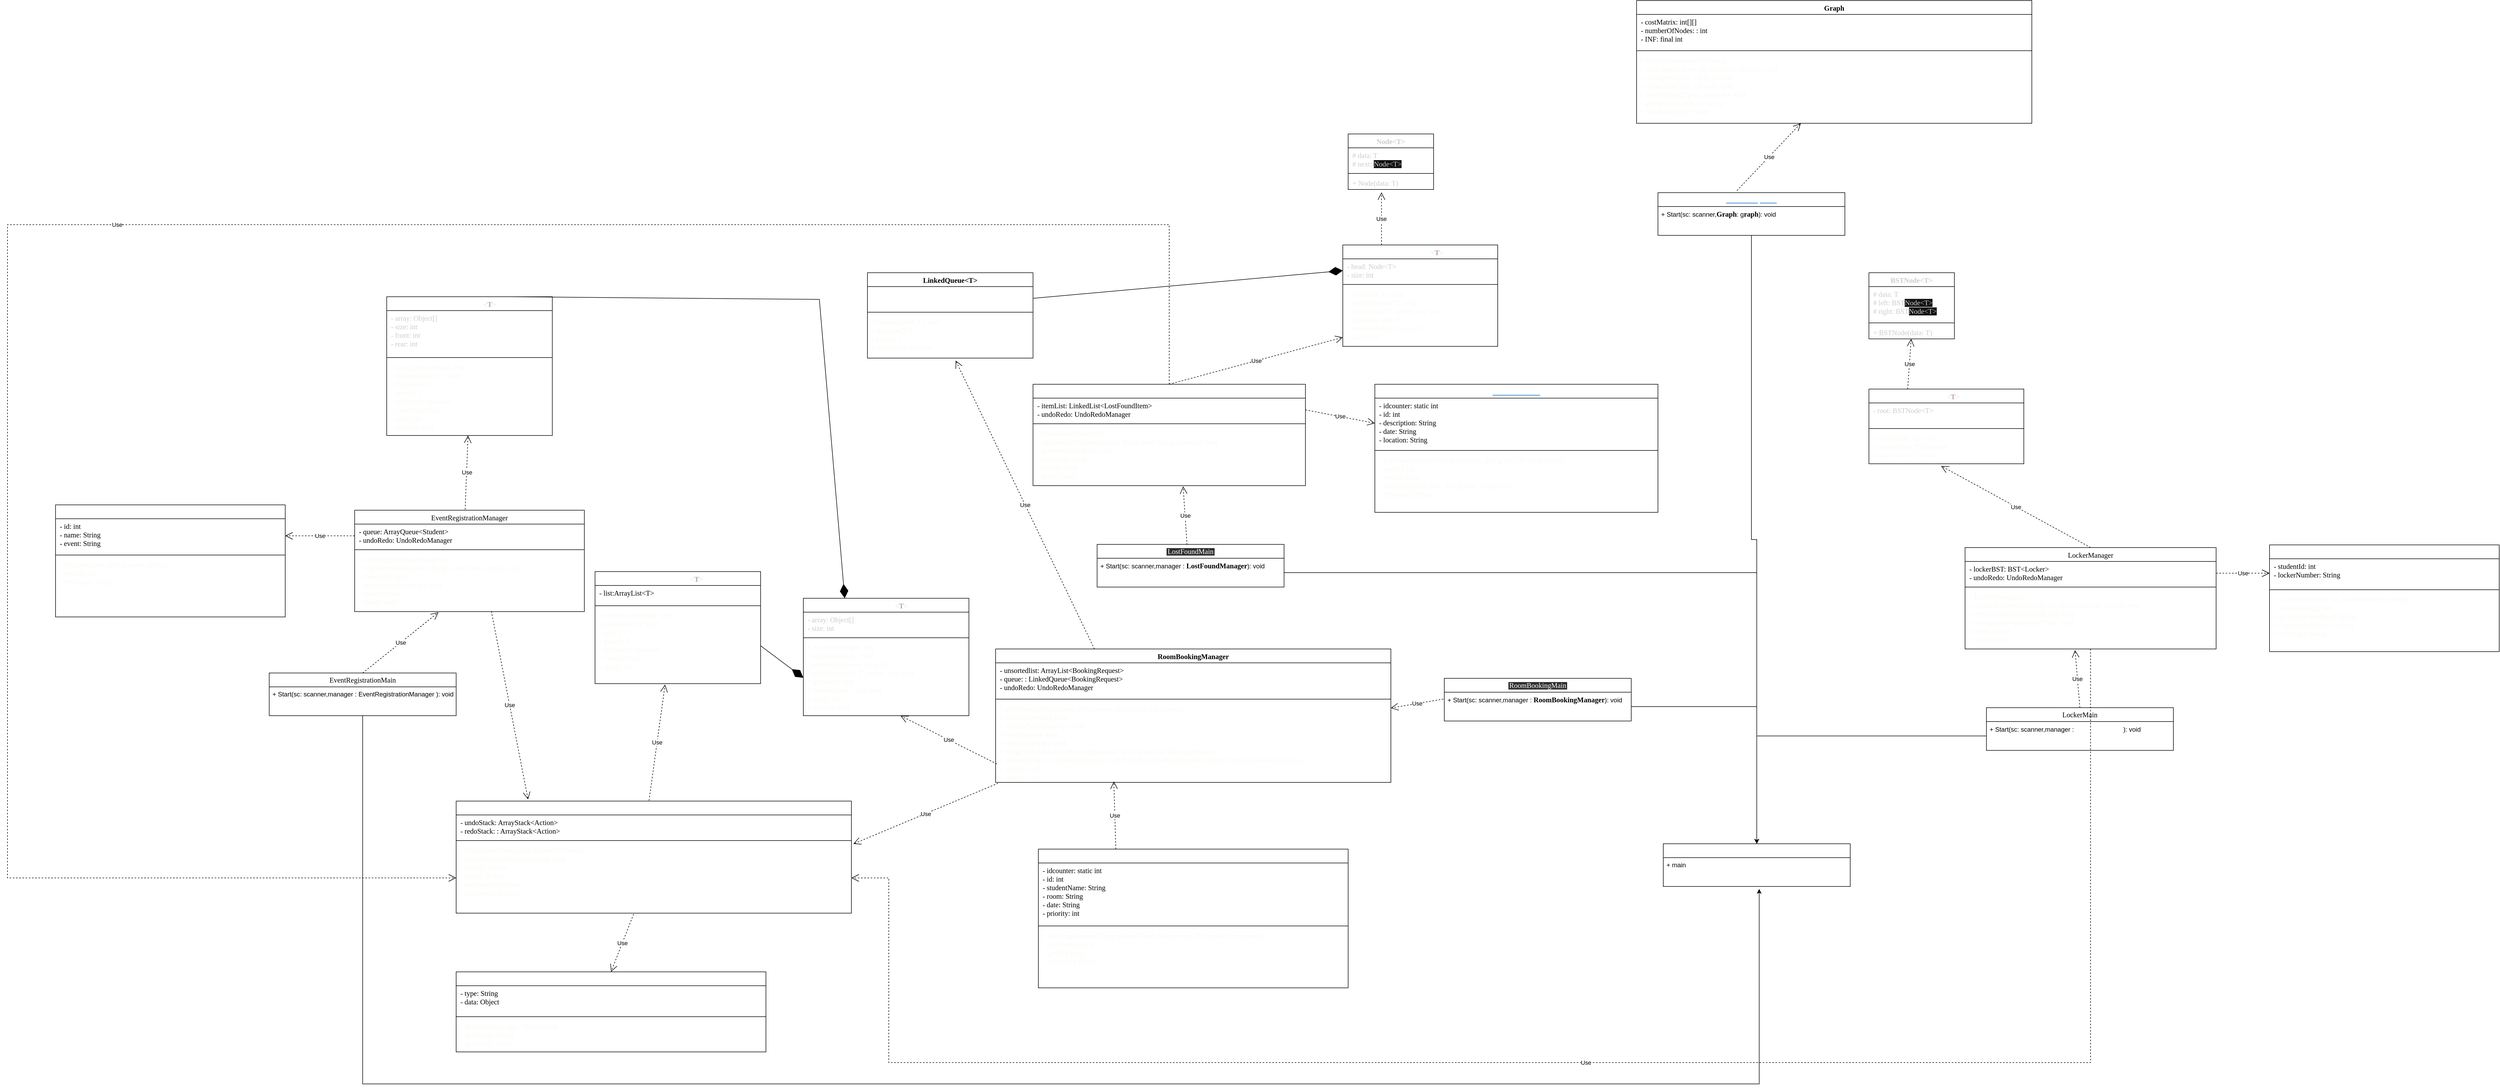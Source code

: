 <mxfile version="26.0.4">
  <diagram name="Page-1" id="rGTvLW80qFOWJHyZyEPE">
    <mxGraphModel dx="3745" dy="1797" grid="1" gridSize="10" guides="1" tooltips="1" connect="1" arrows="1" fold="1" page="1" pageScale="1" pageWidth="850" pageHeight="1100" math="0" shadow="0">
      <root>
        <mxCell id="0" />
        <mxCell id="1" parent="0" />
        <mxCell id="N1wmeKVcwQzZcCEJc6FH-1" value="&lt;span style=&quot;padding: 0px 2px;&quot;&gt;&lt;span style=&quot;font-family: Consolas; font-size: 10pt; white-space: pre;&quot;&gt;&lt;font style=&quot;color: rgb(204, 204, 204);&quot;&gt;&lt;span&gt;&lt;/span&gt;&lt;span&gt;Node&lt;/span&gt;&lt;span&gt;&amp;lt;&lt;/span&gt;&lt;span&gt;T&lt;/span&gt;&lt;span&gt;&amp;gt;&lt;/span&gt;&lt;/font&gt;&lt;/span&gt;&lt;/span&gt;" style="swimlane;fontStyle=1;align=center;verticalAlign=top;childLayout=stackLayout;horizontal=1;startSize=26;horizontalStack=0;resizeParent=1;resizeParentMax=0;resizeLast=0;collapsible=1;marginBottom=0;whiteSpace=wrap;html=1;" parent="1" vertex="1">
          <mxGeometry x="560" y="-700" width="160" height="104" as="geometry" />
        </mxCell>
        <mxCell id="N1wmeKVcwQzZcCEJc6FH-2" value="&lt;div style=&quot;padding: 0px 2px;&quot;&gt;&lt;div style=&quot;font-family: Consolas; font-size: 10pt; white-space: pre;&quot;&gt;&lt;p style=&quot;margin: 0px;&quot;&gt;&lt;span style=&quot;background-color: light-dark(#ffffff, var(--ge-dark-color, #121212));&quot;&gt;&lt;font style=&quot;color: rgb(204, 204, 204);&quot;&gt;# data: T&lt;/font&gt;&lt;/span&gt;&lt;/p&gt;&lt;p style=&quot;margin: 0px;&quot;&gt;&lt;span style=&quot;background-color: light-dark(#ffffff, var(--ge-dark-color, #121212));&quot;&gt;&lt;font style=&quot;color: rgb(204, 204, 204);&quot;&gt;# next: &lt;/font&gt;&lt;/span&gt;&lt;span style=&quot;background-color: rgb(18, 18, 18); color: rgb(204, 204, 204); font-size: 13.333px;&quot;&gt;Node&amp;lt;T&amp;gt;&lt;/span&gt;&lt;/p&gt;&lt;/div&gt;&lt;/div&gt;" style="text;strokeColor=none;fillColor=none;align=left;verticalAlign=top;spacingLeft=4;spacingRight=4;overflow=hidden;rotatable=0;points=[[0,0.5],[1,0.5]];portConstraint=eastwest;whiteSpace=wrap;html=1;" parent="N1wmeKVcwQzZcCEJc6FH-1" vertex="1">
          <mxGeometry y="26" width="160" height="44" as="geometry" />
        </mxCell>
        <mxCell id="N1wmeKVcwQzZcCEJc6FH-3" value="" style="line;strokeWidth=1;fillColor=none;align=left;verticalAlign=middle;spacingTop=-1;spacingLeft=3;spacingRight=3;rotatable=0;labelPosition=right;points=[];portConstraint=eastwest;strokeColor=inherit;" parent="N1wmeKVcwQzZcCEJc6FH-1" vertex="1">
          <mxGeometry y="70" width="160" height="8" as="geometry" />
        </mxCell>
        <mxCell id="N1wmeKVcwQzZcCEJc6FH-4" value="&lt;span style=&quot;padding: 0px 2px;&quot;&gt;&lt;span style=&quot;font-family: Consolas; font-size: 10pt; white-space: pre;&quot;&gt;&lt;font style=&quot;color: rgb(204, 204, 204);&quot;&gt;+ Node(data: &lt;/font&gt;&lt;/span&gt;&lt;span style=&quot;color: rgb(204, 204, 204); font-family: Consolas; font-size: 13.333px; white-space: pre;&quot;&gt;T&lt;/span&gt;&lt;span style=&quot;font-family: Consolas; font-size: 10pt; white-space: pre;&quot;&gt;&lt;font style=&quot;color: rgb(204, 204, 204);&quot;&gt;)&lt;/font&gt;&lt;/span&gt;&lt;/span&gt;" style="text;strokeColor=none;fillColor=none;align=left;verticalAlign=top;spacingLeft=4;spacingRight=4;overflow=hidden;rotatable=0;points=[[0,0.5],[1,0.5]];portConstraint=eastwest;whiteSpace=wrap;html=1;" parent="N1wmeKVcwQzZcCEJc6FH-1" vertex="1">
          <mxGeometry y="78" width="160" height="26" as="geometry" />
        </mxCell>
        <mxCell id="N1wmeKVcwQzZcCEJc6FH-7" value="&lt;span style=&quot;padding: 0px 2px;&quot;&gt;&lt;span style=&quot;font-family: Consolas; font-size: 10pt; white-space: pre;&quot;&gt;&lt;font&gt;&lt;font style=&quot;color: rgb(255, 255, 255);&quot;&gt;&lt;span style=&quot;color: rgb(217, 232, 247);&quot;&gt;&lt;/span&gt;&lt;/font&gt;&lt;span style=&quot;color: rgb(18, 144, 195);&quot;&gt;&lt;font style=&quot;color: rgb(255, 255, 255);&quot;&gt;LinkedList&lt;/font&gt;&lt;/span&gt;&lt;span style=&quot;color: rgb(230, 230, 250);&quot;&gt;&amp;lt;&lt;/span&gt;&lt;span style=&quot;color: rgb(191, 164, 164);&quot;&gt;T&lt;/span&gt;&lt;span style=&quot;color: rgb(230, 230, 250);&quot;&gt;&amp;gt;&lt;/span&gt;&lt;/font&gt;&lt;/span&gt;&lt;/span&gt;" style="swimlane;fontStyle=1;align=center;verticalAlign=top;childLayout=stackLayout;horizontal=1;startSize=26;horizontalStack=0;resizeParent=1;resizeParentMax=0;resizeLast=0;collapsible=1;marginBottom=0;whiteSpace=wrap;html=1;" parent="1" vertex="1">
          <mxGeometry x="550" y="-492" width="290" height="190" as="geometry" />
        </mxCell>
        <mxCell id="N1wmeKVcwQzZcCEJc6FH-8" value="&lt;div style=&quot;padding: 0px 2px;&quot;&gt;&lt;div style=&quot;&quot;&gt;&lt;p style=&quot;margin: 0px;&quot;&gt;&lt;font face=&quot;Consolas&quot; color=&quot;#cccccc&quot;&gt;&lt;span style=&quot;font-size: 13.333px; white-space: pre;&quot;&gt;- head: Node&amp;lt;T&amp;gt; &lt;br&gt;- size: int&lt;/span&gt;&lt;/font&gt;&lt;br&gt;&lt;/p&gt;&lt;/div&gt;&lt;/div&gt;" style="text;strokeColor=none;fillColor=none;align=left;verticalAlign=top;spacingLeft=4;spacingRight=4;overflow=hidden;rotatable=0;points=[[0,0.5],[1,0.5]];portConstraint=eastwest;whiteSpace=wrap;html=1;" parent="N1wmeKVcwQzZcCEJc6FH-7" vertex="1">
          <mxGeometry y="26" width="290" height="44" as="geometry" />
        </mxCell>
        <mxCell id="N1wmeKVcwQzZcCEJc6FH-9" value="" style="line;strokeWidth=1;fillColor=none;align=left;verticalAlign=middle;spacingTop=-1;spacingLeft=3;spacingRight=3;rotatable=0;labelPosition=right;points=[];portConstraint=eastwest;strokeColor=inherit;" parent="N1wmeKVcwQzZcCEJc6FH-7" vertex="1">
          <mxGeometry y="70" width="290" height="8" as="geometry" />
        </mxCell>
        <mxCell id="N1wmeKVcwQzZcCEJc6FH-10" value="&lt;div&gt;&lt;span style=&quot;padding: 0px 2px;&quot;&gt;&lt;span style=&quot;background-color: light-dark(#ffffff, var(--ge-dark-color, #121212)); color: rgb(249, 250, 244);&quot;&gt;&lt;span style=&quot;background-color: light-dark(#ffffff, var(--ge-dark-color, #121212)); color: rgb(249, 250, 244);&quot;&gt;&lt;span style=&quot;background-color: light-dark(#ffffff, var(--ge-dark-color, #121212)); color: rgb(249, 250, 244);&quot;&gt;&lt;span style=&quot;background-color: light-dark(#ffffff, var(--ge-dark-color, #121212)); color: rgb(249, 250, 244);&quot;&gt;&lt;font style=&quot;color: rgb(249, 250, 244);&quot; face=&quot;Consolas&quot;&gt;&lt;span style=&quot;font-size: 13.333px; white-space: pre;&quot;&gt;+ add(data: T): void&lt;br/&gt;+ addFirst(data: T): void&lt;br/&gt;+ addAt(data: T , index: int): void&lt;br/&gt;+ get(index: int): T&lt;br/&gt;+ remove(index: int): void&lt;br/&gt;+ size(): int&lt;/span&gt;&lt;/font&gt;&lt;br&gt;&lt;/span&gt;&lt;/span&gt;&lt;/span&gt;&lt;/span&gt;&lt;/span&gt;&lt;/div&gt;" style="text;strokeColor=none;fillColor=none;align=left;verticalAlign=top;spacingLeft=4;spacingRight=4;overflow=hidden;rotatable=0;points=[[0,0.5],[1,0.5]];portConstraint=eastwest;whiteSpace=wrap;html=1;" parent="N1wmeKVcwQzZcCEJc6FH-7" vertex="1">
          <mxGeometry y="78" width="290" height="112" as="geometry" />
        </mxCell>
        <mxCell id="N1wmeKVcwQzZcCEJc6FH-11" value="&lt;span style=&quot;padding: 0px 2px;&quot;&gt;&lt;span style=&quot;font-family: Consolas; font-size: 10pt; white-space: pre;&quot;&gt;&lt;font&gt;&lt;span style=&quot;color: rgb(18, 144, 195);&quot;&gt;&lt;font style=&quot;color: rgb(255, 255, 255);&quot;&gt;ArrayList&lt;/font&gt;&lt;/span&gt;&lt;span style=&quot;color: rgb(230, 230, 250);&quot;&gt;&amp;lt;&lt;/span&gt;&lt;span style=&quot;color: rgb(191, 164, 164);&quot;&gt;T&lt;/span&gt;&lt;span style=&quot;color: rgb(230, 230, 250);&quot;&gt;&amp;gt;&lt;/span&gt;&lt;/font&gt;&lt;/span&gt;&lt;/span&gt;" style="swimlane;fontStyle=1;align=center;verticalAlign=top;childLayout=stackLayout;horizontal=1;startSize=26;horizontalStack=0;resizeParent=1;resizeParentMax=0;resizeLast=0;collapsible=1;marginBottom=0;whiteSpace=wrap;html=1;" parent="1" vertex="1">
          <mxGeometry x="-460" y="170" width="310" height="220" as="geometry" />
        </mxCell>
        <mxCell id="N1wmeKVcwQzZcCEJc6FH-12" value="&lt;div style=&quot;padding: 0px 2px;&quot;&gt;&lt;div style=&quot;&quot;&gt;&lt;p style=&quot;margin: 0px;&quot;&gt;&lt;font face=&quot;Consolas&quot; color=&quot;#cccccc&quot;&gt;&lt;span style=&quot;font-size: 13.333px; white-space: pre;&quot;&gt;- array: Object[] &lt;br/&gt;- size: int&lt;/span&gt;&lt;/font&gt;&lt;br&gt;&lt;/p&gt;&lt;/div&gt;&lt;/div&gt;" style="text;strokeColor=none;fillColor=none;align=left;verticalAlign=top;spacingLeft=4;spacingRight=4;overflow=hidden;rotatable=0;points=[[0,0.5],[1,0.5]];portConstraint=eastwest;whiteSpace=wrap;html=1;" parent="N1wmeKVcwQzZcCEJc6FH-11" vertex="1">
          <mxGeometry y="26" width="310" height="44" as="geometry" />
        </mxCell>
        <mxCell id="N1wmeKVcwQzZcCEJc6FH-13" value="" style="line;strokeWidth=1;fillColor=none;align=left;verticalAlign=middle;spacingTop=-1;spacingLeft=3;spacingRight=3;rotatable=0;labelPosition=right;points=[];portConstraint=eastwest;strokeColor=inherit;" parent="N1wmeKVcwQzZcCEJc6FH-11" vertex="1">
          <mxGeometry y="70" width="310" height="8" as="geometry" />
        </mxCell>
        <mxCell id="N1wmeKVcwQzZcCEJc6FH-14" value="&lt;font face=&quot;Consolas&quot; color=&quot;#f9faf4&quot;&gt;&lt;span style=&quot;font-size: 13.333px; white-space: pre;&quot;&gt;+ ArrayList(length: int): &lt;br/&gt;+ add(element:T): void&lt;br/&gt;+ addFirst(element: T): void&lt;br/&gt;+ addAt(element: T , index: int): void&lt;br/&gt;+ get(index: int): T&lt;br/&gt;+ remove(index: int): void&lt;br/&gt;+ size(): int&lt;br/&gt;+ resize(): void&lt;/span&gt;&lt;/font&gt;" style="text;strokeColor=none;fillColor=none;align=left;verticalAlign=top;spacingLeft=4;spacingRight=4;overflow=hidden;rotatable=0;points=[[0,0.5],[1,0.5]];portConstraint=eastwest;whiteSpace=wrap;html=1;" parent="N1wmeKVcwQzZcCEJc6FH-11" vertex="1">
          <mxGeometry y="78" width="310" height="142" as="geometry" />
        </mxCell>
        <mxCell id="N1wmeKVcwQzZcCEJc6FH-15" value="&lt;span style=&quot;padding: 0px 2px;&quot;&gt;&lt;span style=&quot;padding: 0px 2px;&quot;&gt;&lt;span style=&quot;font-family: Consolas; font-size: 10pt; white-space: pre;&quot;&gt;&lt;font style=&quot;color: rgb(255, 255, 255);&quot;&gt;ArrayQueue&lt;/font&gt;&lt;/span&gt;&lt;/span&gt;&lt;span style=&quot;font-family: Consolas; font-size: 10pt; white-space: pre;&quot;&gt;&lt;font style=&quot;&quot;&gt;&lt;span style=&quot;color: rgb(230, 230, 250);&quot;&gt;&amp;lt;&lt;/span&gt;&lt;span style=&quot;color: rgb(191, 164, 164);&quot;&gt;T&lt;/span&gt;&lt;span style=&quot;color: rgb(230, 230, 250);&quot;&gt;&amp;gt;&lt;/span&gt;&lt;/font&gt;&lt;/span&gt;&lt;/span&gt;" style="swimlane;fontStyle=1;align=center;verticalAlign=top;childLayout=stackLayout;horizontal=1;startSize=26;horizontalStack=0;resizeParent=1;resizeParentMax=0;resizeLast=0;collapsible=1;marginBottom=0;whiteSpace=wrap;html=1;" parent="1" vertex="1">
          <mxGeometry x="-1240" y="-395" width="310" height="260" as="geometry" />
        </mxCell>
        <mxCell id="N1wmeKVcwQzZcCEJc6FH-16" value="&lt;div style=&quot;padding: 0px 2px;&quot;&gt;&lt;div style=&quot;&quot;&gt;&lt;p style=&quot;margin: 0px;&quot;&gt;&lt;font face=&quot;Consolas&quot; color=&quot;#cccccc&quot;&gt;&lt;span style=&quot;font-size: 13.333px; white-space: pre;&quot;&gt;- array: Object[] &lt;br&gt;- size: int&lt;/span&gt;&lt;/font&gt;&lt;br&gt;&lt;/p&gt;&lt;p style=&quot;margin: 0px;&quot;&gt;&lt;font face=&quot;Consolas&quot; color=&quot;#cccccc&quot;&gt;&lt;span style=&quot;font-size: 13.333px; white-space: pre;&quot;&gt;- front: int&lt;/span&gt;&lt;span style=&quot;font-size: 13.333px; white-space: pre;&quot;&gt;&lt;br&gt;&lt;/span&gt;&lt;/font&gt;&lt;/p&gt;&lt;p style=&quot;margin: 0px;&quot;&gt;&lt;font face=&quot;Consolas&quot; color=&quot;#cccccc&quot;&gt;&lt;span style=&quot;font-size: 13.333px; white-space: pre;&quot;&gt;- rear: int&lt;/span&gt;&lt;span style=&quot;font-size: 13.333px; white-space: pre;&quot;&gt;&lt;br&gt;&lt;/span&gt;&lt;/font&gt;&lt;/p&gt;&lt;/div&gt;&lt;/div&gt;" style="text;strokeColor=none;fillColor=none;align=left;verticalAlign=top;spacingLeft=4;spacingRight=4;overflow=hidden;rotatable=0;points=[[0,0.5],[1,0.5]];portConstraint=eastwest;whiteSpace=wrap;html=1;" parent="N1wmeKVcwQzZcCEJc6FH-15" vertex="1">
          <mxGeometry y="26" width="310" height="84" as="geometry" />
        </mxCell>
        <mxCell id="N1wmeKVcwQzZcCEJc6FH-17" value="" style="line;strokeWidth=1;fillColor=none;align=left;verticalAlign=middle;spacingTop=-1;spacingLeft=3;spacingRight=3;rotatable=0;labelPosition=right;points=[];portConstraint=eastwest;strokeColor=inherit;" parent="N1wmeKVcwQzZcCEJc6FH-15" vertex="1">
          <mxGeometry y="110" width="310" height="8" as="geometry" />
        </mxCell>
        <mxCell id="N1wmeKVcwQzZcCEJc6FH-18" value="&lt;font face=&quot;Consolas&quot; color=&quot;#f9faf4&quot;&gt;&lt;span style=&quot;font-size: 13.333px; white-space: pre;&quot;&gt;+ ArrayQueue(length: int): &lt;br/&gt;+ enqueue(item:T): void&lt;br/&gt;+ dequeue(): T&lt;br/&gt;+ peek(): T&lt;br/&gt;+ isEmpty(): boolean&lt;br/&gt;+ printAll(): void&lt;br/&gt;+ size(): int&lt;br/&gt;+ resize(): void&lt;/span&gt;&lt;/font&gt;" style="text;strokeColor=none;fillColor=none;align=left;verticalAlign=top;spacingLeft=4;spacingRight=4;overflow=hidden;rotatable=0;points=[[0,0.5],[1,0.5]];portConstraint=eastwest;whiteSpace=wrap;html=1;" parent="N1wmeKVcwQzZcCEJc6FH-15" vertex="1">
          <mxGeometry y="118" width="310" height="142" as="geometry" />
        </mxCell>
        <mxCell id="N1wmeKVcwQzZcCEJc6FH-19" value="&lt;span style=&quot;padding: 0px 2px;&quot;&gt;&lt;span style=&quot;padding: 0px 2px;&quot;&gt;&lt;span style=&quot;font-family: Consolas; font-size: 10pt; white-space: pre;&quot;&gt;&lt;font style=&quot;color: rgb(255, 255, 255);&quot;&gt;ArrayStack&lt;/font&gt;&lt;/span&gt;&lt;/span&gt;&lt;span style=&quot;font-family: Consolas; font-size: 10pt; white-space: pre;&quot;&gt;&lt;font style=&quot;&quot;&gt;&lt;span style=&quot;color: rgb(230, 230, 250);&quot;&gt;&amp;lt;&lt;/span&gt;&lt;span style=&quot;color: rgb(191, 164, 164);&quot;&gt;T&lt;/span&gt;&lt;span style=&quot;color: rgb(230, 230, 250);&quot;&gt;&amp;gt;&lt;/span&gt;&lt;/font&gt;&lt;/span&gt;&lt;/span&gt;" style="swimlane;fontStyle=1;align=center;verticalAlign=top;childLayout=stackLayout;horizontal=1;startSize=26;horizontalStack=0;resizeParent=1;resizeParentMax=0;resizeLast=0;collapsible=1;marginBottom=0;whiteSpace=wrap;html=1;" parent="1" vertex="1">
          <mxGeometry x="-850" y="120.0" width="310" height="210" as="geometry" />
        </mxCell>
        <mxCell id="N1wmeKVcwQzZcCEJc6FH-20" value="&lt;div style=&quot;padding: 0px 2px;&quot;&gt;&lt;div style=&quot;&quot;&gt;&lt;p style=&quot;margin: 0px;&quot;&gt;&lt;font face=&quot;Consolas&quot;&gt;&lt;span style=&quot;font-size: 13.333px; white-space: pre;&quot;&gt;- list:ArrayList&amp;lt;T&amp;gt;&lt;/span&gt;&lt;/font&gt;&amp;nbsp;&lt;br&gt;&lt;/p&gt;&lt;/div&gt;&lt;/div&gt;" style="text;strokeColor=none;fillColor=none;align=left;verticalAlign=top;spacingLeft=4;spacingRight=4;overflow=hidden;rotatable=0;points=[[0,0.5],[1,0.5]];portConstraint=eastwest;whiteSpace=wrap;html=1;" parent="N1wmeKVcwQzZcCEJc6FH-19" vertex="1">
          <mxGeometry y="26" width="310" height="34" as="geometry" />
        </mxCell>
        <mxCell id="N1wmeKVcwQzZcCEJc6FH-21" value="" style="line;strokeWidth=1;fillColor=none;align=left;verticalAlign=middle;spacingTop=-1;spacingLeft=3;spacingRight=3;rotatable=0;labelPosition=right;points=[];portConstraint=eastwest;strokeColor=inherit;" parent="N1wmeKVcwQzZcCEJc6FH-19" vertex="1">
          <mxGeometry y="60" width="310" height="8" as="geometry" />
        </mxCell>
        <mxCell id="N1wmeKVcwQzZcCEJc6FH-22" value="&lt;font face=&quot;Consolas&quot; color=&quot;#f9faf4&quot;&gt;&lt;span style=&quot;font-size: 13.333px; white-space: pre;&quot;&gt;+ ArrayStack(length: int): &lt;br/&gt;+ push(item:T): void&lt;br/&gt;+ pop(): T&lt;br/&gt;+ peek(): T&lt;br/&gt;+ isEmpty(): boolean&lt;br/&gt;+ clear(): void&lt;br/&gt;+ size(): int&lt;/span&gt;&lt;br&gt;&lt;/font&gt;" style="text;strokeColor=none;fillColor=none;align=left;verticalAlign=top;spacingLeft=4;spacingRight=4;overflow=hidden;rotatable=0;points=[[0,0.5],[1,0.5]];portConstraint=eastwest;whiteSpace=wrap;html=1;" parent="N1wmeKVcwQzZcCEJc6FH-19" vertex="1">
          <mxGeometry y="68" width="310" height="142" as="geometry" />
        </mxCell>
        <mxCell id="N1wmeKVcwQzZcCEJc6FH-23" value="&lt;font face=&quot;Consolas&quot;&gt;&lt;span style=&quot;font-size: 13.333px; white-space: pre;&quot;&gt;LinkedQueue&amp;lt;T&amp;gt;&lt;/span&gt;&lt;/font&gt;" style="swimlane;fontStyle=1;align=center;verticalAlign=top;childLayout=stackLayout;horizontal=1;startSize=26;horizontalStack=0;resizeParent=1;resizeParentMax=0;resizeLast=0;collapsible=1;marginBottom=0;whiteSpace=wrap;html=1;" parent="1" vertex="1">
          <mxGeometry x="-340" y="-440" width="310" height="160" as="geometry" />
        </mxCell>
        <mxCell id="N1wmeKVcwQzZcCEJc6FH-24" value="&lt;div style=&quot;padding: 0px 2px;&quot;&gt;&lt;div style=&quot;&quot;&gt;&lt;p style=&quot;margin: 0px;&quot;&gt;&lt;font style=&quot;color: rgb(255, 255, 255);&quot; face=&quot;Consolas&quot;&gt;&lt;span style=&quot;font-size: 13.333px; white-space: pre;&quot;&gt;- list: linkedList&amp;lt;T&amp;gt;&lt;/span&gt;&lt;/font&gt;&lt;br&gt;&lt;/p&gt;&lt;/div&gt;&lt;/div&gt;" style="text;strokeColor=none;fillColor=none;align=left;verticalAlign=top;spacingLeft=4;spacingRight=4;overflow=hidden;rotatable=0;points=[[0,0.5],[1,0.5]];portConstraint=eastwest;whiteSpace=wrap;html=1;" parent="N1wmeKVcwQzZcCEJc6FH-23" vertex="1">
          <mxGeometry y="26" width="310" height="44" as="geometry" />
        </mxCell>
        <mxCell id="N1wmeKVcwQzZcCEJc6FH-25" value="" style="line;strokeWidth=1;fillColor=none;align=left;verticalAlign=middle;spacingTop=-1;spacingLeft=3;spacingRight=3;rotatable=0;labelPosition=right;points=[];portConstraint=eastwest;strokeColor=inherit;" parent="N1wmeKVcwQzZcCEJc6FH-23" vertex="1">
          <mxGeometry y="70" width="310" height="8" as="geometry" />
        </mxCell>
        <mxCell id="N1wmeKVcwQzZcCEJc6FH-26" value="&lt;font face=&quot;Consolas&quot; color=&quot;#f9faf4&quot;&gt;&lt;span style=&quot;font-size: 13.333px; white-space: pre;&quot;&gt;+ enqueue(item:T): void&lt;br&gt;+ dequeue(): T&lt;br&gt;+ peek(): T&lt;br&gt;+ isEmpty(): boolean&lt;br&gt;&lt;br&gt;&lt;/span&gt;&lt;/font&gt;" style="text;strokeColor=none;fillColor=none;align=left;verticalAlign=top;spacingLeft=4;spacingRight=4;overflow=hidden;rotatable=0;points=[[0,0.5],[1,0.5]];portConstraint=eastwest;whiteSpace=wrap;html=1;" parent="N1wmeKVcwQzZcCEJc6FH-23" vertex="1">
          <mxGeometry y="78" width="310" height="82" as="geometry" />
        </mxCell>
        <mxCell id="N1wmeKVcwQzZcCEJc6FH-27" value="&lt;span style=&quot;padding: 0px 2px;&quot;&gt;&lt;span style=&quot;font-family: Consolas; font-size: 10pt; white-space: pre;&quot;&gt;&lt;font style=&quot;color: rgb(204, 204, 204);&quot;&gt;&lt;span&gt;&lt;/span&gt;&lt;span&gt;BSTNode&lt;/span&gt;&lt;span&gt;&amp;lt;&lt;/span&gt;&lt;span&gt;T&lt;/span&gt;&lt;span&gt;&amp;gt;&lt;/span&gt;&lt;/font&gt;&lt;/span&gt;&lt;/span&gt;" style="swimlane;fontStyle=1;align=center;verticalAlign=top;childLayout=stackLayout;horizontal=1;startSize=26;horizontalStack=0;resizeParent=1;resizeParentMax=0;resizeLast=0;collapsible=1;marginBottom=0;whiteSpace=wrap;html=1;" parent="1" vertex="1">
          <mxGeometry x="1535" y="-440" width="160" height="124" as="geometry" />
        </mxCell>
        <mxCell id="N1wmeKVcwQzZcCEJc6FH-28" value="&lt;div style=&quot;padding: 0px 2px;&quot;&gt;&lt;div style=&quot;font-family: Consolas; font-size: 10pt; white-space: pre;&quot;&gt;&lt;p style=&quot;margin: 0px;&quot;&gt;&lt;span style=&quot;background-color: light-dark(#ffffff, var(--ge-dark-color, #121212));&quot;&gt;&lt;font style=&quot;color: rgb(204, 204, 204);&quot;&gt;# data: T&lt;/font&gt;&lt;/span&gt;&lt;/p&gt;&lt;p style=&quot;margin: 0px;&quot;&gt;&lt;span style=&quot;background-color: light-dark(#ffffff, var(--ge-dark-color, #121212));&quot;&gt;&lt;font style=&quot;color: rgb(204, 204, 204);&quot;&gt;# left: BST&lt;/font&gt;&lt;/span&gt;&lt;span style=&quot;background-color: rgb(18, 18, 18); color: rgb(204, 204, 204); font-size: 13.333px;&quot;&gt;Node&amp;lt;T&amp;gt;&lt;/span&gt;&lt;/p&gt;&lt;p style=&quot;margin: 0px;&quot;&gt;&lt;span style=&quot;background-color: rgb(18, 18, 18); color: rgb(204, 204, 204); font-size: 13.333px;&quot;&gt;&lt;span style=&quot;color: rgb(255, 255, 255); font-size: 13.333px; background-color: light-dark(#ffffff, var(--ge-dark-color, #121212));&quot;&gt;&lt;font style=&quot;color: rgb(204, 204, 204);&quot;&gt;# right: &lt;/font&gt;&lt;/span&gt;&lt;span style=&quot;color: rgb(255, 255, 255); font-size: 13.333px; background-color: light-dark(#ffffff, var(--ge-dark-color, #121212));&quot;&gt;&lt;font style=&quot;color: rgb(204, 204, 204);&quot;&gt;BST&lt;/font&gt;&lt;/span&gt;&lt;span style=&quot;background-color: rgb(18, 18, 18); color: rgb(204, 204, 204); font-size: 13.333px;&quot;&gt;Node&lt;/span&gt;&lt;span style=&quot;background-color: rgb(18, 18, 18); color: rgb(204, 204, 204); font-size: 13.333px;&quot;&gt;&amp;lt;T&amp;gt;&lt;/span&gt;&lt;br&gt;&lt;/span&gt;&lt;/p&gt;&lt;/div&gt;&lt;/div&gt;" style="text;strokeColor=none;fillColor=none;align=left;verticalAlign=top;spacingLeft=4;spacingRight=4;overflow=hidden;rotatable=0;points=[[0,0.5],[1,0.5]];portConstraint=eastwest;whiteSpace=wrap;html=1;" parent="N1wmeKVcwQzZcCEJc6FH-27" vertex="1">
          <mxGeometry y="26" width="160" height="64" as="geometry" />
        </mxCell>
        <mxCell id="N1wmeKVcwQzZcCEJc6FH-29" value="" style="line;strokeWidth=1;fillColor=none;align=left;verticalAlign=middle;spacingTop=-1;spacingLeft=3;spacingRight=3;rotatable=0;labelPosition=right;points=[];portConstraint=eastwest;strokeColor=inherit;" parent="N1wmeKVcwQzZcCEJc6FH-27" vertex="1">
          <mxGeometry y="90" width="160" height="8" as="geometry" />
        </mxCell>
        <mxCell id="N1wmeKVcwQzZcCEJc6FH-30" value="&lt;span style=&quot;padding: 0px 2px;&quot;&gt;&lt;span style=&quot;font-family: Consolas; font-size: 10pt; white-space: pre;&quot;&gt;&lt;font style=&quot;color: rgb(204, 204, 204);&quot;&gt;+ BSTNode(data: &lt;/font&gt;&lt;/span&gt;&lt;span style=&quot;color: rgb(204, 204, 204); font-family: Consolas; font-size: 13.333px; white-space: pre;&quot;&gt;T&lt;/span&gt;&lt;span style=&quot;font-family: Consolas; font-size: 10pt; white-space: pre;&quot;&gt;&lt;font style=&quot;color: rgb(204, 204, 204);&quot;&gt;)&lt;/font&gt;&lt;/span&gt;&lt;/span&gt;" style="text;strokeColor=none;fillColor=none;align=left;verticalAlign=top;spacingLeft=4;spacingRight=4;overflow=hidden;rotatable=0;points=[[0,0.5],[1,0.5]];portConstraint=eastwest;whiteSpace=wrap;html=1;" parent="N1wmeKVcwQzZcCEJc6FH-27" vertex="1">
          <mxGeometry y="98" width="160" height="26" as="geometry" />
        </mxCell>
        <mxCell id="N1wmeKVcwQzZcCEJc6FH-31" value="&lt;span style=&quot;padding: 0px 2px;&quot;&gt;&lt;span style=&quot;font-family: Consolas; font-size: 10pt; white-space: pre;&quot;&gt;&lt;font&gt;&lt;font style=&quot;color: rgb(255, 255, 255);&quot;&gt;&lt;span style=&quot;color: rgb(217, 232, 247);&quot;&gt;&lt;/span&gt;&lt;/font&gt;&lt;span style=&quot;color: rgb(18, 144, 195);&quot;&gt;&lt;font style=&quot;color: rgb(255, 255, 255);&quot;&gt;BST&lt;/font&gt;&lt;/span&gt;&lt;span style=&quot;color: rgb(230, 230, 250);&quot;&gt;&amp;lt;&lt;/span&gt;&lt;span style=&quot;color: rgb(191, 164, 164);&quot;&gt;T&lt;/span&gt;&lt;span style=&quot;color: rgb(230, 230, 250);&quot;&gt;&amp;gt;&lt;/span&gt;&lt;/font&gt;&lt;/span&gt;&lt;/span&gt;" style="swimlane;fontStyle=1;align=center;verticalAlign=top;childLayout=stackLayout;horizontal=1;startSize=26;horizontalStack=0;resizeParent=1;resizeParentMax=0;resizeLast=0;collapsible=1;marginBottom=0;whiteSpace=wrap;html=1;" parent="1" vertex="1">
          <mxGeometry x="1535" y="-222" width="290" height="140" as="geometry" />
        </mxCell>
        <mxCell id="N1wmeKVcwQzZcCEJc6FH-32" value="&lt;div style=&quot;padding: 0px 2px;&quot;&gt;&lt;div style=&quot;&quot;&gt;&lt;p style=&quot;margin: 0px;&quot;&gt;&lt;font face=&quot;Consolas&quot; color=&quot;#cccccc&quot;&gt;&lt;span style=&quot;font-size: 13.333px; white-space: pre;&quot;&gt;- root: BSTNode&amp;lt;T&amp;gt; &lt;br&gt;&lt;/span&gt;&lt;/font&gt;&lt;br&gt;&lt;/p&gt;&lt;/div&gt;&lt;/div&gt;" style="text;strokeColor=none;fillColor=none;align=left;verticalAlign=top;spacingLeft=4;spacingRight=4;overflow=hidden;rotatable=0;points=[[0,0.5],[1,0.5]];portConstraint=eastwest;whiteSpace=wrap;html=1;" parent="N1wmeKVcwQzZcCEJc6FH-31" vertex="1">
          <mxGeometry y="26" width="290" height="44" as="geometry" />
        </mxCell>
        <mxCell id="N1wmeKVcwQzZcCEJc6FH-33" value="" style="line;strokeWidth=1;fillColor=none;align=left;verticalAlign=middle;spacingTop=-1;spacingLeft=3;spacingRight=3;rotatable=0;labelPosition=right;points=[];portConstraint=eastwest;strokeColor=inherit;" parent="N1wmeKVcwQzZcCEJc6FH-31" vertex="1">
          <mxGeometry y="70" width="290" height="8" as="geometry" />
        </mxCell>
        <mxCell id="N1wmeKVcwQzZcCEJc6FH-34" value="&lt;div&gt;&lt;span style=&quot;padding: 0px 2px;&quot;&gt;&lt;span style=&quot;background-color: light-dark(#ffffff, var(--ge-dark-color, #121212)); color: rgb(249, 250, 244);&quot;&gt;&lt;span style=&quot;background-color: light-dark(#ffffff, var(--ge-dark-color, #121212)); color: rgb(249, 250, 244);&quot;&gt;&lt;span style=&quot;background-color: light-dark(#ffffff, var(--ge-dark-color, #121212)); color: rgb(249, 250, 244);&quot;&gt;&lt;span style=&quot;background-color: light-dark(#ffffff, var(--ge-dark-color, #121212)); color: rgb(249, 250, 244);&quot;&gt;&lt;font style=&quot;color: rgb(249, 250, 244);&quot; face=&quot;Consolas&quot;&gt;&lt;span style=&quot;font-size: 13.333px; white-space: pre;&quot;&gt;+ insert(data: T): void&lt;br&gt;+ search(data: T): boolean&lt;br&gt;+ delete(data: T): void&lt;/span&gt;&lt;/font&gt;&lt;br&gt;&lt;/span&gt;&lt;/span&gt;&lt;/span&gt;&lt;/span&gt;&lt;/span&gt;&lt;/div&gt;" style="text;strokeColor=none;fillColor=none;align=left;verticalAlign=top;spacingLeft=4;spacingRight=4;overflow=hidden;rotatable=0;points=[[0,0.5],[1,0.5]];portConstraint=eastwest;whiteSpace=wrap;html=1;" parent="N1wmeKVcwQzZcCEJc6FH-31" vertex="1">
          <mxGeometry y="78" width="290" height="62" as="geometry" />
        </mxCell>
        <mxCell id="N1wmeKVcwQzZcCEJc6FH-35" value="&lt;font face=&quot;Consolas&quot;&gt;&lt;span style=&quot;font-size: 13.333px; white-space: pre;&quot;&gt;EventRegistrationMain&lt;/span&gt;&lt;/font&gt;" style="swimlane;fontStyle=0;childLayout=stackLayout;horizontal=1;startSize=26;fillColor=none;horizontalStack=0;resizeParent=1;resizeParentMax=0;resizeLast=0;collapsible=1;marginBottom=0;whiteSpace=wrap;html=1;" parent="1" vertex="1">
          <mxGeometry x="-1460" y="310" width="350" height="80" as="geometry" />
        </mxCell>
        <mxCell id="N1wmeKVcwQzZcCEJc6FH-36" value="+ Start(sc: scanner,manager : EventRegistrationManager ): void" style="text;strokeColor=none;fillColor=none;align=left;verticalAlign=top;spacingLeft=4;spacingRight=4;overflow=hidden;rotatable=0;points=[[0,0.5],[1,0.5]];portConstraint=eastwest;whiteSpace=wrap;html=1;" parent="N1wmeKVcwQzZcCEJc6FH-35" vertex="1">
          <mxGeometry y="26" width="350" height="54" as="geometry" />
        </mxCell>
        <mxCell id="N1wmeKVcwQzZcCEJc6FH-42" value="&lt;span style=&quot;font-family: Consolas; font-size: 13.333px; font-weight: 400; white-space: pre;&quot;&gt;EventRegistrationManager&lt;/span&gt;" style="swimlane;fontStyle=1;align=center;verticalAlign=top;childLayout=stackLayout;horizontal=1;startSize=26;horizontalStack=0;resizeParent=1;resizeParentMax=0;resizeLast=0;collapsible=1;marginBottom=0;whiteSpace=wrap;html=1;" parent="1" vertex="1">
          <mxGeometry x="-1300" y="5" width="430" height="190" as="geometry" />
        </mxCell>
        <mxCell id="N1wmeKVcwQzZcCEJc6FH-43" value="&lt;div style=&quot;padding: 0px 2px;&quot;&gt;&lt;div style=&quot;&quot;&gt;&lt;p style=&quot;margin: 0px;&quot;&gt;&lt;font face=&quot;Consolas&quot;&gt;&lt;span style=&quot;font-size: 13.333px; white-space: pre;&quot;&gt;- queue: ArrayQueue&amp;lt;Student&amp;gt;&lt;br&gt;- undoRedo: UndoRedoManager&lt;/span&gt;&lt;/font&gt;&amp;nbsp;&lt;br&gt;&lt;/p&gt;&lt;/div&gt;&lt;/div&gt;" style="text;strokeColor=none;fillColor=none;align=left;verticalAlign=top;spacingLeft=4;spacingRight=4;overflow=hidden;rotatable=0;points=[[0,0.5],[1,0.5]];portConstraint=eastwest;whiteSpace=wrap;html=1;" parent="N1wmeKVcwQzZcCEJc6FH-42" vertex="1">
          <mxGeometry y="26" width="430" height="44" as="geometry" />
        </mxCell>
        <mxCell id="N1wmeKVcwQzZcCEJc6FH-44" value="" style="line;strokeWidth=1;fillColor=none;align=left;verticalAlign=middle;spacingTop=-1;spacingLeft=3;spacingRight=3;rotatable=0;labelPosition=right;points=[];portConstraint=eastwest;strokeColor=inherit;" parent="N1wmeKVcwQzZcCEJc6FH-42" vertex="1">
          <mxGeometry y="70" width="430" height="8" as="geometry" />
        </mxCell>
        <mxCell id="N1wmeKVcwQzZcCEJc6FH-45" value="&lt;div&gt;&lt;font face=&quot;Consolas&quot; color=&quot;#f9faf4&quot;&gt;&lt;span style=&quot;font-size: 13.333px; white-space: pre;&quot;&gt;+ EventRegistrationManager(): &lt;br/&gt;+ registerStudent(name: String, eventName: string): void&lt;br/&gt;+ viewAll(): void&lt;br/&gt;+ processNextStudent(): void&lt;br/&gt;+ undo(): void&lt;br/&gt;+ redo(): void&lt;/span&gt;&lt;span style=&quot;color: light-dark(rgb(249, 250, 244), rgb(249, 250, 244)); font-size: 13.333px; white-space: pre;&quot;&gt;&lt;br/&gt;&lt;/span&gt;&lt;/font&gt;&lt;/div&gt;" style="text;strokeColor=none;fillColor=none;align=left;verticalAlign=top;spacingLeft=4;spacingRight=4;overflow=hidden;rotatable=0;points=[[0,0.5],[1,0.5]];portConstraint=eastwest;whiteSpace=wrap;html=1;" parent="N1wmeKVcwQzZcCEJc6FH-42" vertex="1">
          <mxGeometry y="78" width="430" height="112" as="geometry" />
        </mxCell>
        <mxCell id="N1wmeKVcwQzZcCEJc6FH-46" value="&lt;span style=&quot;padding: 0px 2px;&quot;&gt;&lt;span style=&quot;font-family: Consolas; font-size: 10pt; white-space: pre;&quot;&gt;&lt;span style=&quot;text-decoration-color: rgb(0, 102, 204);&quot;&gt;&lt;font style=&quot;color: rgb(255, 255, 255);&quot;&gt;Student&lt;/font&gt;&lt;/span&gt;&lt;/span&gt;&lt;/span&gt;" style="swimlane;fontStyle=1;align=center;verticalAlign=top;childLayout=stackLayout;horizontal=1;startSize=26;horizontalStack=0;resizeParent=1;resizeParentMax=0;resizeLast=0;collapsible=1;marginBottom=0;whiteSpace=wrap;html=1;" parent="1" vertex="1">
          <mxGeometry x="-1860" y="-5" width="430" height="210" as="geometry" />
        </mxCell>
        <mxCell id="N1wmeKVcwQzZcCEJc6FH-47" value="&lt;div style=&quot;padding: 0px 2px;&quot;&gt;&lt;div style=&quot;&quot;&gt;&lt;p style=&quot;margin: 0px;&quot;&gt;&lt;font face=&quot;Consolas&quot;&gt;&lt;span style=&quot;font-size: 13.333px; white-space: pre;&quot;&gt;- id: int&lt;br&gt;- name: String&lt;/span&gt;&lt;/font&gt;&lt;br&gt;&lt;/p&gt;&lt;p style=&quot;margin: 0px;&quot;&gt;&lt;span style=&quot;font-family: Consolas; font-size: 13.333px; white-space: pre;&quot;&gt;- event: String&lt;/span&gt;&lt;font face=&quot;Consolas&quot;&gt;&lt;span style=&quot;font-size: 13.333px; white-space: pre;&quot;&gt;&lt;br&gt;&lt;/span&gt;&lt;/font&gt;&lt;/p&gt;&lt;/div&gt;&lt;/div&gt;" style="text;strokeColor=none;fillColor=none;align=left;verticalAlign=top;spacingLeft=4;spacingRight=4;overflow=hidden;rotatable=0;points=[[0,0.5],[1,0.5]];portConstraint=eastwest;whiteSpace=wrap;html=1;" parent="N1wmeKVcwQzZcCEJc6FH-46" vertex="1">
          <mxGeometry y="26" width="430" height="64" as="geometry" />
        </mxCell>
        <mxCell id="N1wmeKVcwQzZcCEJc6FH-48" value="" style="line;strokeWidth=1;fillColor=none;align=left;verticalAlign=middle;spacingTop=-1;spacingLeft=3;spacingRight=3;rotatable=0;labelPosition=right;points=[];portConstraint=eastwest;strokeColor=inherit;" parent="N1wmeKVcwQzZcCEJc6FH-46" vertex="1">
          <mxGeometry y="90" width="430" height="8" as="geometry" />
        </mxCell>
        <mxCell id="N1wmeKVcwQzZcCEJc6FH-49" value="&lt;font face=&quot;Consolas&quot; color=&quot;#f9faf4&quot;&gt;&lt;span style=&quot;font-size: 13.333px; white-space: pre;&quot;&gt;+ Student(name: String, event: String): &lt;br/&gt;+ getId(): int&lt;br/&gt;+ toString(): String&lt;/span&gt;&lt;/font&gt;" style="text;strokeColor=none;fillColor=none;align=left;verticalAlign=top;spacingLeft=4;spacingRight=4;overflow=hidden;rotatable=0;points=[[0,0.5],[1,0.5]];portConstraint=eastwest;whiteSpace=wrap;html=1;" parent="N1wmeKVcwQzZcCEJc6FH-46" vertex="1">
          <mxGeometry y="98" width="430" height="112" as="geometry" />
        </mxCell>
        <mxCell id="N1wmeKVcwQzZcCEJc6FH-50" value="&lt;span style=&quot;padding: 0px 2px;&quot;&gt;&lt;span style=&quot;font-family: Consolas; font-size: 10pt; white-space: pre;&quot;&gt;&lt;span style=&quot;text-decoration-color: rgb(0, 102, 204);&quot;&gt;&lt;font style=&quot;color: rgb(255, 255, 255);&quot;&gt;Locker&lt;/font&gt;&lt;/span&gt;&lt;/span&gt;&lt;/span&gt;" style="swimlane;fontStyle=1;align=center;verticalAlign=top;childLayout=stackLayout;horizontal=1;startSize=26;horizontalStack=0;resizeParent=1;resizeParentMax=0;resizeLast=0;collapsible=1;marginBottom=0;whiteSpace=wrap;html=1;" parent="1" vertex="1">
          <mxGeometry x="2285" y="70" width="430" height="200" as="geometry" />
        </mxCell>
        <mxCell id="N1wmeKVcwQzZcCEJc6FH-51" value="&lt;div style=&quot;padding: 0px 2px;&quot;&gt;&lt;div style=&quot;&quot;&gt;&lt;p style=&quot;margin: 0px;&quot;&gt;&lt;font face=&quot;Consolas&quot;&gt;&lt;span style=&quot;font-size: 13.333px; white-space: pre;&quot;&gt;- studentId: int&lt;br/&gt;- lockerNumber: String&lt;/span&gt;&lt;/font&gt;&lt;br&gt;&lt;/p&gt;&lt;/div&gt;&lt;/div&gt;" style="text;strokeColor=none;fillColor=none;align=left;verticalAlign=top;spacingLeft=4;spacingRight=4;overflow=hidden;rotatable=0;points=[[0,0.5],[1,0.5]];portConstraint=eastwest;whiteSpace=wrap;html=1;" parent="N1wmeKVcwQzZcCEJc6FH-50" vertex="1">
          <mxGeometry y="26" width="430" height="54" as="geometry" />
        </mxCell>
        <mxCell id="N1wmeKVcwQzZcCEJc6FH-52" value="" style="line;strokeWidth=1;fillColor=none;align=left;verticalAlign=middle;spacingTop=-1;spacingLeft=3;spacingRight=3;rotatable=0;labelPosition=right;points=[];portConstraint=eastwest;strokeColor=inherit;" parent="N1wmeKVcwQzZcCEJc6FH-50" vertex="1">
          <mxGeometry y="80" width="430" height="8" as="geometry" />
        </mxCell>
        <mxCell id="N1wmeKVcwQzZcCEJc6FH-53" value="&lt;font face=&quot;Consolas&quot; color=&quot;#f9faf4&quot;&gt;&lt;span style=&quot;font-size: 13.333px; white-space: pre;&quot;&gt;+ Locker(studentId: int, lockerNumber: String): &lt;br/&gt;+ getStudentId(): int&lt;br/&gt;+ getLockerNumber(): String&lt;br/&gt;+ compareTo(other: Locker)&lt;br/&gt;+ toString(): String&lt;/span&gt;&lt;/font&gt;" style="text;strokeColor=none;fillColor=none;align=left;verticalAlign=top;spacingLeft=4;spacingRight=4;overflow=hidden;rotatable=0;points=[[0,0.5],[1,0.5]];portConstraint=eastwest;whiteSpace=wrap;html=1;" parent="N1wmeKVcwQzZcCEJc6FH-50" vertex="1">
          <mxGeometry y="88" width="430" height="112" as="geometry" />
        </mxCell>
        <mxCell id="N1wmeKVcwQzZcCEJc6FH-54" value="&lt;font face=&quot;Consolas&quot;&gt;&lt;span style=&quot;font-size: 13.333px; white-space: pre;&quot;&gt;LockerMain&lt;/span&gt;&lt;/font&gt;" style="swimlane;fontStyle=0;childLayout=stackLayout;horizontal=1;startSize=26;fillColor=none;horizontalStack=0;resizeParent=1;resizeParentMax=0;resizeLast=0;collapsible=1;marginBottom=0;whiteSpace=wrap;html=1;" parent="1" vertex="1">
          <mxGeometry x="1755" y="375" width="350" height="80" as="geometry" />
        </mxCell>
        <mxCell id="N1wmeKVcwQzZcCEJc6FH-55" value="+ Start(sc: scanner,manager :&amp;nbsp;&lt;span style=&quot;padding: 0px 2px;&quot;&gt;&lt;span style=&quot;font-family: Consolas; font-size: 10pt; white-space: pre;&quot;&gt;&lt;font style=&quot;color: rgb(255, 255, 255);&quot;&gt;LockerManager&lt;/font&gt;&lt;/span&gt;&lt;/span&gt;): void" style="text;strokeColor=none;fillColor=none;align=left;verticalAlign=top;spacingLeft=4;spacingRight=4;overflow=hidden;rotatable=0;points=[[0,0.5],[1,0.5]];portConstraint=eastwest;whiteSpace=wrap;html=1;" parent="N1wmeKVcwQzZcCEJc6FH-54" vertex="1">
          <mxGeometry y="26" width="350" height="54" as="geometry" />
        </mxCell>
        <mxCell id="N1wmeKVcwQzZcCEJc6FH-56" value="&lt;span style=&quot;font-family: Consolas; font-size: 13.333px; font-weight: 400; text-align: left; white-space: pre;&quot;&gt;LockerManager&lt;/span&gt;" style="swimlane;fontStyle=1;align=center;verticalAlign=top;childLayout=stackLayout;horizontal=1;startSize=26;horizontalStack=0;resizeParent=1;resizeParentMax=0;resizeLast=0;collapsible=1;marginBottom=0;whiteSpace=wrap;html=1;" parent="1" vertex="1">
          <mxGeometry x="1715" y="75" width="470" height="190" as="geometry" />
        </mxCell>
        <mxCell id="N1wmeKVcwQzZcCEJc6FH-57" value="&lt;div style=&quot;padding: 0px 2px;&quot;&gt;&lt;div style=&quot;&quot;&gt;&lt;p style=&quot;margin: 0px;&quot;&gt;&lt;font face=&quot;Consolas&quot;&gt;&lt;span style=&quot;font-size: 13.333px; white-space: pre;&quot;&gt;- lockerBST: BST&amp;lt;Locker&amp;gt;&lt;br/&gt;- undoRedo: UndoRedoManager&lt;/span&gt;&lt;/font&gt;&amp;nbsp;&lt;br&gt;&lt;/p&gt;&lt;/div&gt;&lt;/div&gt;" style="text;strokeColor=none;fillColor=none;align=left;verticalAlign=top;spacingLeft=4;spacingRight=4;overflow=hidden;rotatable=0;points=[[0,0.5],[1,0.5]];portConstraint=eastwest;whiteSpace=wrap;html=1;" parent="N1wmeKVcwQzZcCEJc6FH-56" vertex="1">
          <mxGeometry y="26" width="470" height="44" as="geometry" />
        </mxCell>
        <mxCell id="N1wmeKVcwQzZcCEJc6FH-58" value="" style="line;strokeWidth=1;fillColor=none;align=left;verticalAlign=middle;spacingTop=-1;spacingLeft=3;spacingRight=3;rotatable=0;labelPosition=right;points=[];portConstraint=eastwest;strokeColor=inherit;" parent="N1wmeKVcwQzZcCEJc6FH-56" vertex="1">
          <mxGeometry y="70" width="470" height="8" as="geometry" />
        </mxCell>
        <mxCell id="N1wmeKVcwQzZcCEJc6FH-59" value="&lt;div&gt;&lt;font face=&quot;Consolas&quot; color=&quot;#f9faf4&quot;&gt;&lt;span style=&quot;font-size: 13.333px; white-space: pre;&quot;&gt;+ LockerManager(): &lt;br/&gt;+ registerLocker(studentId: int, lockerNumber: String): void&lt;br/&gt;+ removeLocker(studentId: int): void&lt;br/&gt;+ lookupLocker(studentId: int): void&lt;br/&gt;+ undo(): void&lt;br/&gt;+ redo(): void&lt;/span&gt;&lt;/font&gt;&lt;br&gt;&lt;/div&gt;" style="text;strokeColor=none;fillColor=none;align=left;verticalAlign=top;spacingLeft=4;spacingRight=4;overflow=hidden;rotatable=0;points=[[0,0.5],[1,0.5]];portConstraint=eastwest;whiteSpace=wrap;html=1;" parent="N1wmeKVcwQzZcCEJc6FH-56" vertex="1">
          <mxGeometry y="78" width="470" height="112" as="geometry" />
        </mxCell>
        <mxCell id="N1wmeKVcwQzZcCEJc6FH-60" value="&lt;span style=&quot;background-color:#2f2f2f;padding:0px 2px 0px 2px;&quot;&gt;&lt;span style=&quot;font-family: Consolas; font-size: 10pt; white-space: pre;&quot;&gt;&lt;font style=&quot;color: rgb(255, 255, 255);&quot;&gt;LostFoundMain&lt;/font&gt;&lt;/span&gt;&lt;/span&gt;" style="swimlane;fontStyle=0;childLayout=stackLayout;horizontal=1;startSize=26;fillColor=none;horizontalStack=0;resizeParent=1;resizeParentMax=0;resizeLast=0;collapsible=1;marginBottom=0;whiteSpace=wrap;html=1;" parent="1" vertex="1">
          <mxGeometry x="90" y="68.98" width="350" height="80" as="geometry" />
        </mxCell>
        <mxCell id="N1wmeKVcwQzZcCEJc6FH-61" value="+ Start(sc: scanner,manager :&amp;nbsp;&lt;span style=&quot;font-family: Consolas; font-size: 13.333px; font-weight: 700; text-align: center; white-space: pre;&quot;&gt;LostFoundManager&lt;/span&gt;): void" style="text;strokeColor=none;fillColor=none;align=left;verticalAlign=top;spacingLeft=4;spacingRight=4;overflow=hidden;rotatable=0;points=[[0,0.5],[1,0.5]];portConstraint=eastwest;whiteSpace=wrap;html=1;" parent="N1wmeKVcwQzZcCEJc6FH-60" vertex="1">
          <mxGeometry y="26" width="350" height="54" as="geometry" />
        </mxCell>
        <mxCell id="N1wmeKVcwQzZcCEJc6FH-62" value="&lt;span style=&quot;padding: 0px 2px;&quot;&gt;&lt;span style=&quot;font-family: Consolas; font-size: 10pt; white-space: pre;&quot;&gt;&lt;font style=&quot;color: rgb(255, 255, 255);&quot;&gt;&lt;font style=&quot;&quot;&gt;&lt;span&gt;&lt;/span&gt;&lt;/font&gt;&lt;span&gt;LostFoundManager&lt;/span&gt;&lt;/font&gt;&lt;/span&gt;&lt;/span&gt;" style="swimlane;fontStyle=1;align=center;verticalAlign=top;childLayout=stackLayout;horizontal=1;startSize=26;horizontalStack=0;resizeParent=1;resizeParentMax=0;resizeLast=0;collapsible=1;marginBottom=0;whiteSpace=wrap;html=1;" parent="1" vertex="1">
          <mxGeometry x="-30" y="-231.02" width="510" height="190" as="geometry" />
        </mxCell>
        <mxCell id="N1wmeKVcwQzZcCEJc6FH-63" value="&lt;div style=&quot;padding: 0px 2px;&quot;&gt;&lt;div style=&quot;&quot;&gt;&lt;p style=&quot;margin: 0px;&quot;&gt;&lt;font face=&quot;Consolas&quot;&gt;&lt;span style=&quot;font-size: 13.333px; white-space: pre;&quot;&gt;- itemList: LinkedList&amp;lt;LostFoundItem&amp;gt;&lt;br/&gt;- undoRedo: UndoRedoManager&lt;/span&gt;&lt;/font&gt;&amp;nbsp;&lt;br&gt;&lt;/p&gt;&lt;/div&gt;&lt;/div&gt;" style="text;strokeColor=none;fillColor=none;align=left;verticalAlign=top;spacingLeft=4;spacingRight=4;overflow=hidden;rotatable=0;points=[[0,0.5],[1,0.5]];portConstraint=eastwest;whiteSpace=wrap;html=1;" parent="N1wmeKVcwQzZcCEJc6FH-62" vertex="1">
          <mxGeometry y="26" width="510" height="44" as="geometry" />
        </mxCell>
        <mxCell id="N1wmeKVcwQzZcCEJc6FH-64" value="" style="line;strokeWidth=1;fillColor=none;align=left;verticalAlign=middle;spacingTop=-1;spacingLeft=3;spacingRight=3;rotatable=0;labelPosition=right;points=[];portConstraint=eastwest;strokeColor=inherit;" parent="N1wmeKVcwQzZcCEJc6FH-62" vertex="1">
          <mxGeometry y="70" width="510" height="8" as="geometry" />
        </mxCell>
        <mxCell id="N1wmeKVcwQzZcCEJc6FH-65" value="&lt;div&gt;&lt;font face=&quot;Consolas&quot; color=&quot;#f9faf4&quot;&gt;&lt;span style=&quot;font-size: 13.333px; white-space: pre;&quot;&gt;+ LostFoundManager(): &lt;br&gt;+ addItem(String description, String date, String location): void&lt;br&gt;+ removeItem(int id): void&lt;br&gt;+ viewAll(): void&lt;br&gt;+ undo(): void&lt;br&gt;+ redo(): void&lt;/span&gt;&lt;/font&gt;&lt;br&gt;&lt;/div&gt;" style="text;strokeColor=none;fillColor=none;align=left;verticalAlign=top;spacingLeft=4;spacingRight=4;overflow=hidden;rotatable=0;points=[[0,0.5],[1,0.5]];portConstraint=eastwest;whiteSpace=wrap;html=1;" parent="N1wmeKVcwQzZcCEJc6FH-62" vertex="1">
          <mxGeometry y="78" width="510" height="112" as="geometry" />
        </mxCell>
        <mxCell id="N1wmeKVcwQzZcCEJc6FH-66" value="&lt;span style=&quot;padding: 0px 2px;&quot;&gt;&lt;span style=&quot;font-family: Consolas; font-size: 10pt; white-space: pre;&quot;&gt;&lt;font style=&quot;color: rgb(255, 255, 255);&quot;&gt;&lt;span&gt;&lt;/span&gt;&lt;span style=&quot;text-decoration-line: underline; text-decoration-style: solid; text-decoration-color: rgb(0, 102, 204);&quot;&gt;LostFoundItem&lt;/span&gt;&lt;/font&gt;&lt;/span&gt;&lt;/span&gt;" style="swimlane;fontStyle=1;align=center;verticalAlign=top;childLayout=stackLayout;horizontal=1;startSize=26;horizontalStack=0;resizeParent=1;resizeParentMax=0;resizeLast=0;collapsible=1;marginBottom=0;whiteSpace=wrap;html=1;" parent="1" vertex="1">
          <mxGeometry x="610" y="-231.02" width="530" height="240" as="geometry" />
        </mxCell>
        <mxCell id="N1wmeKVcwQzZcCEJc6FH-67" value="&lt;div style=&quot;padding: 0px 2px;&quot;&gt;&lt;div style=&quot;&quot;&gt;&lt;p style=&quot;margin: 0px;&quot;&gt;&lt;font face=&quot;Consolas&quot;&gt;&lt;span style=&quot;font-size: 13.333px; white-space: pre;&quot;&gt;- idcounter: static int&lt;br/&gt;- id: int&lt;br/&gt;- description: String&lt;br/&gt;- date: String&lt;br/&gt;- location: String&lt;/span&gt;&lt;/font&gt;&lt;br&gt;&lt;/p&gt;&lt;/div&gt;&lt;/div&gt;" style="text;strokeColor=none;fillColor=none;align=left;verticalAlign=top;spacingLeft=4;spacingRight=4;overflow=hidden;rotatable=0;points=[[0,0.5],[1,0.5]];portConstraint=eastwest;whiteSpace=wrap;html=1;" parent="N1wmeKVcwQzZcCEJc6FH-66" vertex="1">
          <mxGeometry y="26" width="530" height="94" as="geometry" />
        </mxCell>
        <mxCell id="N1wmeKVcwQzZcCEJc6FH-68" value="" style="line;strokeWidth=1;fillColor=none;align=left;verticalAlign=middle;spacingTop=-1;spacingLeft=3;spacingRight=3;rotatable=0;labelPosition=right;points=[];portConstraint=eastwest;strokeColor=inherit;" parent="N1wmeKVcwQzZcCEJc6FH-66" vertex="1">
          <mxGeometry y="120" width="530" height="8" as="geometry" />
        </mxCell>
        <mxCell id="N1wmeKVcwQzZcCEJc6FH-69" value="&lt;font face=&quot;Consolas&quot; color=&quot;#f9faf4&quot;&gt;&lt;span style=&quot;font-size: 13.333px; white-space: pre;&quot;&gt;+ LostFoundItem(String description, String date, String location): &lt;br&gt;+ getId(): int&lt;br&gt;+ setId(): void&lt;br&gt;+ matches(String desc, String date, String loc)&lt;/span&gt;&lt;/font&gt;&lt;div&gt;&lt;font face=&quot;Consolas&quot; color=&quot;#f9faf4&quot;&gt;&lt;span style=&quot;font-size: 13.333px; white-space: pre;&quot;&gt;+ toString(): String&lt;/span&gt;&lt;/font&gt;&lt;/div&gt;" style="text;strokeColor=none;fillColor=none;align=left;verticalAlign=top;spacingLeft=4;spacingRight=4;overflow=hidden;rotatable=0;points=[[0,0.5],[1,0.5]];portConstraint=eastwest;whiteSpace=wrap;html=1;" parent="N1wmeKVcwQzZcCEJc6FH-66" vertex="1">
          <mxGeometry y="128" width="530" height="112" as="geometry" />
        </mxCell>
        <mxCell id="N1wmeKVcwQzZcCEJc6FH-70" value="&lt;font style=&quot;color: rgb(255, 255, 255);&quot;&gt;BookingRequest&lt;/font&gt;" style="swimlane;fontStyle=1;align=center;verticalAlign=top;childLayout=stackLayout;horizontal=1;startSize=26;horizontalStack=0;resizeParent=1;resizeParentMax=0;resizeLast=0;collapsible=1;marginBottom=0;whiteSpace=wrap;html=1;" parent="1" vertex="1">
          <mxGeometry x="-20" y="640" width="580" height="260" as="geometry" />
        </mxCell>
        <mxCell id="N1wmeKVcwQzZcCEJc6FH-71" value="&lt;div style=&quot;padding: 0px 2px;&quot;&gt;&lt;div style=&quot;&quot;&gt;&lt;p style=&quot;margin: 0px;&quot;&gt;&lt;font face=&quot;Consolas&quot;&gt;&lt;span style=&quot;font-size: 13.333px; white-space: pre;&quot;&gt;- idcounter: static int&lt;br/&gt;- id: int&lt;br/&gt;- studentName: String&lt;br/&gt;- room: String&lt;br/&gt;- date: String&lt;br/&gt;- priority: int&lt;/span&gt;&lt;/font&gt;&lt;br&gt;&lt;/p&gt;&lt;/div&gt;&lt;/div&gt;" style="text;strokeColor=none;fillColor=none;align=left;verticalAlign=top;spacingLeft=4;spacingRight=4;overflow=hidden;rotatable=0;points=[[0,0.5],[1,0.5]];portConstraint=eastwest;whiteSpace=wrap;html=1;" parent="N1wmeKVcwQzZcCEJc6FH-70" vertex="1">
          <mxGeometry y="26" width="580" height="114" as="geometry" />
        </mxCell>
        <mxCell id="N1wmeKVcwQzZcCEJc6FH-72" value="" style="line;strokeWidth=1;fillColor=none;align=left;verticalAlign=middle;spacingTop=-1;spacingLeft=3;spacingRight=3;rotatable=0;labelPosition=right;points=[];portConstraint=eastwest;strokeColor=inherit;" parent="N1wmeKVcwQzZcCEJc6FH-70" vertex="1">
          <mxGeometry y="140" width="580" height="8" as="geometry" />
        </mxCell>
        <mxCell id="N1wmeKVcwQzZcCEJc6FH-73" value="&lt;font face=&quot;Consolas&quot; color=&quot;#f9faf4&quot;&gt;&lt;span style=&quot;font-size: 13.333px; white-space: pre;&quot;&gt;+ BookingRequest(String studentName, String room, String date, int priority): &lt;br/&gt;+ getPriority(): int&lt;br/&gt;+ getId(): void&lt;br/&gt;+ toString(): String&lt;/span&gt;&lt;/font&gt;" style="text;strokeColor=none;fillColor=none;align=left;verticalAlign=top;spacingLeft=4;spacingRight=4;overflow=hidden;rotatable=0;points=[[0,0.5],[1,0.5]];portConstraint=eastwest;whiteSpace=wrap;html=1;" parent="N1wmeKVcwQzZcCEJc6FH-70" vertex="1">
          <mxGeometry y="148" width="580" height="112" as="geometry" />
        </mxCell>
        <mxCell id="N1wmeKVcwQzZcCEJc6FH-74" value="&lt;font face=&quot;Consolas&quot;&gt;&lt;span style=&quot;font-size: 13.333px; white-space: pre;&quot;&gt;RoomBookingManager&lt;/span&gt;&lt;/font&gt;" style="swimlane;fontStyle=1;align=center;verticalAlign=top;childLayout=stackLayout;horizontal=1;startSize=26;horizontalStack=0;resizeParent=1;resizeParentMax=0;resizeLast=0;collapsible=1;marginBottom=0;whiteSpace=wrap;html=1;" parent="1" vertex="1">
          <mxGeometry x="-100" y="265" width="740" height="250" as="geometry" />
        </mxCell>
        <mxCell id="N1wmeKVcwQzZcCEJc6FH-75" value="&lt;div style=&quot;padding: 0px 2px;&quot;&gt;&lt;div style=&quot;&quot;&gt;&lt;p style=&quot;margin: 0px;&quot;&gt;&lt;font face=&quot;Consolas&quot;&gt;&lt;span style=&quot;font-size: 13.333px; white-space: pre;&quot;&gt;- unsortedlist: ArrayList&amp;lt;BookingRequest&amp;gt;&lt;br/&gt;- queue: : LinkedQueue&amp;lt;BookingRequest&amp;gt;&lt;br/&gt;- undoRedo: UndoRedoManager&lt;/span&gt;&lt;/font&gt;&amp;nbsp;&lt;br&gt;&lt;/p&gt;&lt;/div&gt;&lt;/div&gt;" style="text;strokeColor=none;fillColor=none;align=left;verticalAlign=top;spacingLeft=4;spacingRight=4;overflow=hidden;rotatable=0;points=[[0,0.5],[1,0.5]];portConstraint=eastwest;whiteSpace=wrap;html=1;" parent="N1wmeKVcwQzZcCEJc6FH-74" vertex="1">
          <mxGeometry y="26" width="740" height="64" as="geometry" />
        </mxCell>
        <mxCell id="N1wmeKVcwQzZcCEJc6FH-76" value="" style="line;strokeWidth=1;fillColor=none;align=left;verticalAlign=middle;spacingTop=-1;spacingLeft=3;spacingRight=3;rotatable=0;labelPosition=right;points=[];portConstraint=eastwest;strokeColor=inherit;" parent="N1wmeKVcwQzZcCEJc6FH-74" vertex="1">
          <mxGeometry y="90" width="740" height="8" as="geometry" />
        </mxCell>
        <mxCell id="N1wmeKVcwQzZcCEJc6FH-77" value="&lt;div&gt;&lt;font face=&quot;Consolas&quot; color=&quot;#f9faf4&quot;&gt;&lt;span style=&quot;font-size: 13.333px; white-space: pre;&quot;&gt;+ addRequest(String name, String room, String date, int priority): &lt;br/&gt;+ sortAndQueue(): void&lt;br/&gt;+ processNextRequest(): void&lt;br/&gt;+ viewQueue(): void&lt;br/&gt;+ viewUnsorted(): void&lt;br/&gt;+ mergeSort(ArrayList&amp;lt;BookingRequest&amp;gt; list): ArrayList&amp;lt;BookingRequest&amp;gt;&lt;br/&gt;+ merge(ArrayList&amp;lt;BookingRequest&amp;gt; left, ArrayList&amp;lt;BookingRequest&amp;gt; right): ArrayList&amp;lt;BookingRequest&amp;gt;&lt;br/&gt;+ undo(): void&lt;br/&gt;+ redo(): void&lt;/span&gt;&lt;/font&gt;&lt;br&gt;&lt;/div&gt;" style="text;strokeColor=none;fillColor=none;align=left;verticalAlign=top;spacingLeft=4;spacingRight=4;overflow=hidden;rotatable=0;points=[[0,0.5],[1,0.5]];portConstraint=eastwest;whiteSpace=wrap;html=1;" parent="N1wmeKVcwQzZcCEJc6FH-74" vertex="1">
          <mxGeometry y="98" width="740" height="152" as="geometry" />
        </mxCell>
        <mxCell id="N1wmeKVcwQzZcCEJc6FH-78" value="&lt;span style=&quot;background-color:#2f2f2f;padding:0px 2px 0px 2px;&quot;&gt;&lt;span style=&quot;font-family: Consolas; font-size: 10pt; white-space: pre;&quot;&gt;&lt;font style=&quot;color: rgb(255, 255, 255);&quot;&gt;RoomBookingMain&lt;/font&gt;&lt;/span&gt;&lt;/span&gt;" style="swimlane;fontStyle=0;childLayout=stackLayout;horizontal=1;startSize=26;fillColor=none;horizontalStack=0;resizeParent=1;resizeParentMax=0;resizeLast=0;collapsible=1;marginBottom=0;whiteSpace=wrap;html=1;" parent="1" vertex="1">
          <mxGeometry x="740" y="320" width="350" height="80" as="geometry" />
        </mxCell>
        <mxCell id="N1wmeKVcwQzZcCEJc6FH-79" value="+ Start(sc: scanner,manager :&amp;nbsp;&lt;span style=&quot;font-family: Consolas; font-size: 13.333px; font-weight: 700; text-align: center; white-space: pre;&quot;&gt;RoomBookingManager&lt;/span&gt;): void" style="text;strokeColor=none;fillColor=none;align=left;verticalAlign=top;spacingLeft=4;spacingRight=4;overflow=hidden;rotatable=0;points=[[0,0.5],[1,0.5]];portConstraint=eastwest;whiteSpace=wrap;html=1;" parent="N1wmeKVcwQzZcCEJc6FH-78" vertex="1">
          <mxGeometry y="26" width="350" height="54" as="geometry" />
        </mxCell>
        <mxCell id="N1wmeKVcwQzZcCEJc6FH-84" value="&lt;font face=&quot;Consolas&quot;&gt;&lt;span style=&quot;font-size: 13.333px; white-space: pre;&quot;&gt;Graph&lt;/span&gt;&lt;/font&gt;" style="swimlane;fontStyle=1;align=center;verticalAlign=top;childLayout=stackLayout;horizontal=1;startSize=26;horizontalStack=0;resizeParent=1;resizeParentMax=0;resizeLast=0;collapsible=1;marginBottom=0;whiteSpace=wrap;html=1;" parent="1" vertex="1">
          <mxGeometry x="1100" y="-950" width="740" height="230" as="geometry" />
        </mxCell>
        <mxCell id="N1wmeKVcwQzZcCEJc6FH-85" value="&lt;div style=&quot;padding: 0px 2px;&quot;&gt;&lt;div style=&quot;&quot;&gt;&lt;p style=&quot;margin: 0px;&quot;&gt;&lt;font face=&quot;Consolas&quot;&gt;&lt;span style=&quot;font-size: 13.333px; white-space: pre;&quot;&gt;- costMatrix: int[][]&lt;br/&gt;- numberOfNodes: : int&lt;br/&gt;- INF: final int&lt;/span&gt;&lt;/font&gt;&amp;nbsp;&lt;br&gt;&lt;/p&gt;&lt;/div&gt;&lt;/div&gt;" style="text;strokeColor=none;fillColor=none;align=left;verticalAlign=top;spacingLeft=4;spacingRight=4;overflow=hidden;rotatable=0;points=[[0,0.5],[1,0.5]];portConstraint=eastwest;whiteSpace=wrap;html=1;" parent="N1wmeKVcwQzZcCEJc6FH-84" vertex="1">
          <mxGeometry y="26" width="740" height="64" as="geometry" />
        </mxCell>
        <mxCell id="N1wmeKVcwQzZcCEJc6FH-86" value="" style="line;strokeWidth=1;fillColor=none;align=left;verticalAlign=middle;spacingTop=-1;spacingLeft=3;spacingRight=3;rotatable=0;labelPosition=right;points=[];portConstraint=eastwest;strokeColor=inherit;" parent="N1wmeKVcwQzZcCEJc6FH-84" vertex="1">
          <mxGeometry y="90" width="740" height="8" as="geometry" />
        </mxCell>
        <mxCell id="N1wmeKVcwQzZcCEJc6FH-87" value="&lt;div&gt;&lt;font face=&quot;Consolas&quot; color=&quot;#f9faf4&quot;&gt;&lt;span style=&quot;font-size: 13.333px; white-space: pre;&quot;&gt;+ Graph(int numberOfNodes): &lt;br/&gt;+ addEdge(int from, int neighbor, int cost): void&lt;br/&gt;+ isNeighbor(int i, int j): boolean&lt;br/&gt;+ dijkstra(int start, int end): void&lt;br/&gt;+ printPath(int[] prev, int node): void&lt;br/&gt;+ getName(int index): String&lt;br/&gt;+ printBuildings(): void&lt;br/&gt;&lt;br&gt;&lt;/span&gt;&lt;/font&gt;&lt;/div&gt;&lt;div&gt;&lt;br&gt;&lt;/div&gt;" style="text;strokeColor=none;fillColor=none;align=left;verticalAlign=top;spacingLeft=4;spacingRight=4;overflow=hidden;rotatable=0;points=[[0,0.5],[1,0.5]];portConstraint=eastwest;whiteSpace=wrap;html=1;" parent="N1wmeKVcwQzZcCEJc6FH-84" vertex="1">
          <mxGeometry y="98" width="740" height="132" as="geometry" />
        </mxCell>
        <mxCell id="N1wmeKVcwQzZcCEJc6FH-131" style="edgeStyle=orthogonalEdgeStyle;rounded=0;orthogonalLoop=1;jettySize=auto;html=1;entryX=0.5;entryY=0;entryDx=0;entryDy=0;" parent="1" source="N1wmeKVcwQzZcCEJc6FH-88" target="N1wmeKVcwQzZcCEJc6FH-98" edge="1">
          <mxGeometry relative="1" as="geometry" />
        </mxCell>
        <mxCell id="N1wmeKVcwQzZcCEJc6FH-88" value="&lt;span style=&quot;padding: 0px 2px;&quot;&gt;&lt;span style=&quot;font-family: Consolas; font-size: 10pt; white-space: pre;&quot;&gt;&lt;font style=&quot;color: rgb(255, 255, 255);&quot;&gt;&lt;span&gt;&lt;/span&gt;&lt;span style=&quot;text-decoration-line: underline; text-decoration-style: solid; text-decoration-color: rgb(0, 102, 204);&quot;&gt;StudentHelpMain&lt;/span&gt;&lt;/font&gt;&lt;/span&gt;&lt;/span&gt;" style="swimlane;fontStyle=0;childLayout=stackLayout;horizontal=1;startSize=26;fillColor=none;horizontalStack=0;resizeParent=1;resizeParentMax=0;resizeLast=0;collapsible=1;marginBottom=0;whiteSpace=wrap;html=1;" parent="1" vertex="1">
          <mxGeometry x="1140" y="-590" width="350" height="80" as="geometry" />
        </mxCell>
        <mxCell id="N1wmeKVcwQzZcCEJc6FH-89" value="+ Start(sc: scanner,&lt;span style=&quot;font-family: Consolas; font-size: 13.333px; font-weight: 700; text-align: center; white-space: pre;&quot;&gt;Graph&lt;/span&gt;: g&lt;span style=&quot;font-family: Consolas; font-size: 13.333px; font-weight: 700; text-align: center; white-space: pre;&quot;&gt;raph&lt;/span&gt;): void" style="text;strokeColor=none;fillColor=none;align=left;verticalAlign=top;spacingLeft=4;spacingRight=4;overflow=hidden;rotatable=0;points=[[0,0.5],[1,0.5]];portConstraint=eastwest;whiteSpace=wrap;html=1;" parent="N1wmeKVcwQzZcCEJc6FH-88" vertex="1">
          <mxGeometry y="26" width="350" height="54" as="geometry" />
        </mxCell>
        <mxCell id="N1wmeKVcwQzZcCEJc6FH-90" value="&lt;font style=&quot;color: rgb(255, 255, 255);&quot;&gt;Action&lt;/font&gt;" style="swimlane;fontStyle=1;align=center;verticalAlign=top;childLayout=stackLayout;horizontal=1;startSize=26;horizontalStack=0;resizeParent=1;resizeParentMax=0;resizeLast=0;collapsible=1;marginBottom=0;whiteSpace=wrap;html=1;" parent="1" vertex="1">
          <mxGeometry x="-1110" y="870" width="580" height="150" as="geometry" />
        </mxCell>
        <mxCell id="N1wmeKVcwQzZcCEJc6FH-91" value="&lt;div style=&quot;padding: 0px 2px;&quot;&gt;&lt;div style=&quot;&quot;&gt;&lt;p style=&quot;margin: 0px;&quot;&gt;&lt;font face=&quot;Consolas&quot;&gt;&lt;span style=&quot;font-size: 13.333px; white-space: pre;&quot;&gt;- type: String&lt;br/&gt;- data: Object&lt;/span&gt;&lt;/font&gt;&lt;br&gt;&lt;/p&gt;&lt;/div&gt;&lt;/div&gt;" style="text;strokeColor=none;fillColor=none;align=left;verticalAlign=top;spacingLeft=4;spacingRight=4;overflow=hidden;rotatable=0;points=[[0,0.5],[1,0.5]];portConstraint=eastwest;whiteSpace=wrap;html=1;" parent="N1wmeKVcwQzZcCEJc6FH-90" vertex="1">
          <mxGeometry y="26" width="580" height="54" as="geometry" />
        </mxCell>
        <mxCell id="N1wmeKVcwQzZcCEJc6FH-92" value="" style="line;strokeWidth=1;fillColor=none;align=left;verticalAlign=middle;spacingTop=-1;spacingLeft=3;spacingRight=3;rotatable=0;labelPosition=right;points=[];portConstraint=eastwest;strokeColor=inherit;" parent="N1wmeKVcwQzZcCEJc6FH-90" vertex="1">
          <mxGeometry y="80" width="580" height="8" as="geometry" />
        </mxCell>
        <mxCell id="N1wmeKVcwQzZcCEJc6FH-93" value="&lt;div&gt;&lt;font face=&quot;Consolas&quot; color=&quot;#f9faf4&quot;&gt;&lt;span style=&quot;font-size: 13.333px; white-space: pre;&quot;&gt;+ Action(String type, Object data): &lt;br/&gt;+ getType(): String&lt;br/&gt;+ getData(): Object&lt;/span&gt;&lt;/font&gt;&lt;/div&gt;" style="text;strokeColor=none;fillColor=none;align=left;verticalAlign=top;spacingLeft=4;spacingRight=4;overflow=hidden;rotatable=0;points=[[0,0.5],[1,0.5]];portConstraint=eastwest;whiteSpace=wrap;html=1;" parent="N1wmeKVcwQzZcCEJc6FH-90" vertex="1">
          <mxGeometry y="88" width="580" height="62" as="geometry" />
        </mxCell>
        <mxCell id="N1wmeKVcwQzZcCEJc6FH-94" value="&lt;span style=&quot;padding: 0px 2px;&quot;&gt;&lt;span style=&quot;font-family: Consolas; font-size: 10pt; white-space: pre;&quot;&gt;&lt;font style=&quot;color: rgb(255, 255, 255);&quot;&gt;&lt;span&gt;&lt;/span&gt;&lt;span style=&quot;text-decoration-color: rgb(0, 102, 204);&quot;&gt;UndoRedoManager&lt;/span&gt;&lt;/font&gt;&lt;/span&gt;&lt;/span&gt;" style="swimlane;fontStyle=1;align=center;verticalAlign=top;childLayout=stackLayout;horizontal=1;startSize=26;horizontalStack=0;resizeParent=1;resizeParentMax=0;resizeLast=0;collapsible=1;marginBottom=0;whiteSpace=wrap;html=1;" parent="1" vertex="1">
          <mxGeometry x="-1110" y="550" width="740" height="210" as="geometry" />
        </mxCell>
        <mxCell id="N1wmeKVcwQzZcCEJc6FH-95" value="&lt;div style=&quot;padding: 0px 2px;&quot;&gt;&lt;div style=&quot;&quot;&gt;&lt;p style=&quot;margin: 0px;&quot;&gt;&lt;font face=&quot;Consolas&quot;&gt;&lt;span style=&quot;font-size: 13.333px; white-space: pre;&quot;&gt;- undoStack: ArrayStack&amp;lt;Action&amp;gt;&lt;br/&gt;- redoStack: : ArrayStack&amp;lt;Action&amp;gt;&lt;/span&gt;&lt;/font&gt;&lt;br&gt;&lt;/p&gt;&lt;/div&gt;&lt;/div&gt;" style="text;strokeColor=none;fillColor=none;align=left;verticalAlign=top;spacingLeft=4;spacingRight=4;overflow=hidden;rotatable=0;points=[[0,0.5],[1,0.5]];portConstraint=eastwest;whiteSpace=wrap;html=1;" parent="N1wmeKVcwQzZcCEJc6FH-94" vertex="1">
          <mxGeometry y="26" width="740" height="44" as="geometry" />
        </mxCell>
        <mxCell id="N1wmeKVcwQzZcCEJc6FH-96" value="" style="line;strokeWidth=1;fillColor=none;align=left;verticalAlign=middle;spacingTop=-1;spacingLeft=3;spacingRight=3;rotatable=0;labelPosition=right;points=[];portConstraint=eastwest;strokeColor=inherit;" parent="N1wmeKVcwQzZcCEJc6FH-94" vertex="1">
          <mxGeometry y="70" width="740" height="8" as="geometry" />
        </mxCell>
        <mxCell id="N1wmeKVcwQzZcCEJc6FH-97" value="&lt;div&gt;&lt;font face=&quot;Consolas&quot; color=&quot;#f9faf4&quot;&gt;&lt;span style=&quot;font-size: 13.333px; white-space: pre;&quot;&gt;+ UndoRedoManager(int numberOfNodes): &lt;br/&gt;+ recordAction((Action action): void&lt;br/&gt;+ undo(): Action&lt;br/&gt;+ redo(): Action&lt;br/&gt;+ canUndo(): boolean&lt;br/&gt;+ canRedo(): boolean&lt;/span&gt;&lt;/font&gt;&lt;/div&gt;" style="text;strokeColor=none;fillColor=none;align=left;verticalAlign=top;spacingLeft=4;spacingRight=4;overflow=hidden;rotatable=0;points=[[0,0.5],[1,0.5]];portConstraint=eastwest;whiteSpace=wrap;html=1;" parent="N1wmeKVcwQzZcCEJc6FH-94" vertex="1">
          <mxGeometry y="78" width="740" height="132" as="geometry" />
        </mxCell>
        <mxCell id="N1wmeKVcwQzZcCEJc6FH-98" value="&lt;span style=&quot;padding: 0px 2px;&quot;&gt;&lt;span style=&quot;font-family: Consolas; font-size: 10pt; white-space: pre;&quot;&gt;&lt;font style=&quot;color: rgb(255, 255, 255);&quot;&gt;&lt;span&gt;&lt;/span&gt;&lt;span style=&quot;text-decoration-color: rgb(0, 102, 204);&quot;&gt;Main&lt;/span&gt;&lt;/font&gt;&lt;/span&gt;&lt;/span&gt;" style="swimlane;fontStyle=0;childLayout=stackLayout;horizontal=1;startSize=26;fillColor=none;horizontalStack=0;resizeParent=1;resizeParentMax=0;resizeLast=0;collapsible=1;marginBottom=0;whiteSpace=wrap;html=1;" parent="1" vertex="1">
          <mxGeometry x="1150" y="630" width="350" height="80" as="geometry" />
        </mxCell>
        <mxCell id="N1wmeKVcwQzZcCEJc6FH-99" value="+ main" style="text;strokeColor=none;fillColor=none;align=left;verticalAlign=top;spacingLeft=4;spacingRight=4;overflow=hidden;rotatable=0;points=[[0,0.5],[1,0.5]];portConstraint=eastwest;whiteSpace=wrap;html=1;" parent="N1wmeKVcwQzZcCEJc6FH-98" vertex="1">
          <mxGeometry y="26" width="350" height="54" as="geometry" />
        </mxCell>
        <mxCell id="N1wmeKVcwQzZcCEJc6FH-100" value="" style="endArrow=diamondThin;endFill=1;endSize=24;html=1;rounded=0;entryX=0;entryY=0.5;entryDx=0;entryDy=0;exitX=1;exitY=0.5;exitDx=0;exitDy=0;" parent="1" source="N1wmeKVcwQzZcCEJc6FH-22" target="N1wmeKVcwQzZcCEJc6FH-14" edge="1">
          <mxGeometry width="160" relative="1" as="geometry">
            <mxPoint x="-600" y="-20" as="sourcePoint" />
            <mxPoint x="-40" y="-390" as="targetPoint" />
          </mxGeometry>
        </mxCell>
        <mxCell id="N1wmeKVcwQzZcCEJc6FH-101" value="" style="endArrow=diamondThin;endFill=1;endSize=24;html=1;rounded=0;exitX=0.75;exitY=0;exitDx=0;exitDy=0;entryX=0.25;entryY=0;entryDx=0;entryDy=0;" parent="1" source="N1wmeKVcwQzZcCEJc6FH-15" target="N1wmeKVcwQzZcCEJc6FH-11" edge="1">
          <mxGeometry width="160" relative="1" as="geometry">
            <mxPoint x="-580" y="-180" as="sourcePoint" />
            <mxPoint x="-420" y="-180" as="targetPoint" />
            <Array as="points">
              <mxPoint x="-430" y="-390" />
            </Array>
          </mxGeometry>
        </mxCell>
        <mxCell id="N1wmeKVcwQzZcCEJc6FH-102" value="Use" style="endArrow=open;endSize=12;dashed=1;html=1;rounded=0;exitX=0.25;exitY=0;exitDx=0;exitDy=0;entryX=0.39;entryY=1.207;entryDx=0;entryDy=0;entryPerimeter=0;" parent="1" source="N1wmeKVcwQzZcCEJc6FH-7" target="N1wmeKVcwQzZcCEJc6FH-4" edge="1">
          <mxGeometry width="160" relative="1" as="geometry">
            <mxPoint x="610" y="-530" as="sourcePoint" />
            <mxPoint x="770" y="-530" as="targetPoint" />
          </mxGeometry>
        </mxCell>
        <mxCell id="N1wmeKVcwQzZcCEJc6FH-103" value="Use" style="endArrow=open;endSize=12;dashed=1;html=1;rounded=0;exitX=0.25;exitY=0;exitDx=0;exitDy=0;" parent="1" source="N1wmeKVcwQzZcCEJc6FH-31" target="N1wmeKVcwQzZcCEJc6FH-30" edge="1">
          <mxGeometry width="160" relative="1" as="geometry">
            <mxPoint x="1576" y="-222" as="sourcePoint" />
            <mxPoint x="1575" y="-321" as="targetPoint" />
          </mxGeometry>
        </mxCell>
        <mxCell id="N1wmeKVcwQzZcCEJc6FH-104" value="" style="endArrow=diamondThin;endFill=1;endSize=24;html=1;rounded=0;exitX=1;exitY=0.5;exitDx=0;exitDy=0;entryX=0;entryY=0.5;entryDx=0;entryDy=0;" parent="1" source="N1wmeKVcwQzZcCEJc6FH-24" target="N1wmeKVcwQzZcCEJc6FH-8" edge="1">
          <mxGeometry width="160" relative="1" as="geometry">
            <mxPoint x="680" y="30" as="sourcePoint" />
            <mxPoint x="840" y="30" as="targetPoint" />
          </mxGeometry>
        </mxCell>
        <mxCell id="N1wmeKVcwQzZcCEJc6FH-105" value="Use" style="endArrow=open;endSize=12;dashed=1;html=1;rounded=0;exitX=0.481;exitY=-0.007;exitDx=0;exitDy=0;exitPerimeter=0;" parent="1" source="N1wmeKVcwQzZcCEJc6FH-42" target="N1wmeKVcwQzZcCEJc6FH-18" edge="1">
          <mxGeometry width="160" relative="1" as="geometry">
            <mxPoint x="-1180" y="-65" as="sourcePoint" />
            <mxPoint x="-1020" y="-65" as="targetPoint" />
          </mxGeometry>
        </mxCell>
        <mxCell id="N1wmeKVcwQzZcCEJc6FH-106" value="Use" style="endArrow=open;endSize=12;dashed=1;html=1;rounded=0;exitX=0;exitY=0.5;exitDx=0;exitDy=0;" parent="1" source="N1wmeKVcwQzZcCEJc6FH-43" target="N1wmeKVcwQzZcCEJc6FH-47" edge="1">
          <mxGeometry width="160" relative="1" as="geometry">
            <mxPoint x="-1410" y="125" as="sourcePoint" />
            <mxPoint x="-1250" y="125" as="targetPoint" />
          </mxGeometry>
        </mxCell>
        <mxCell id="N1wmeKVcwQzZcCEJc6FH-107" value="Use" style="endArrow=open;endSize=12;dashed=1;html=1;rounded=0;exitX=0.5;exitY=0;exitDx=0;exitDy=0;entryX=0.365;entryY=1.011;entryDx=0;entryDy=0;entryPerimeter=0;" parent="1" source="N1wmeKVcwQzZcCEJc6FH-35" target="N1wmeKVcwQzZcCEJc6FH-45" edge="1">
          <mxGeometry width="160" relative="1" as="geometry">
            <mxPoint x="-1150" y="245" as="sourcePoint" />
            <mxPoint x="-1280" y="245" as="targetPoint" />
          </mxGeometry>
        </mxCell>
        <mxCell id="N1wmeKVcwQzZcCEJc6FH-108" value="Use" style="endArrow=open;endSize=12;dashed=1;html=1;rounded=0;exitX=0.5;exitY=0;exitDx=0;exitDy=0;entryX=0.466;entryY=1.066;entryDx=0;entryDy=0;entryPerimeter=0;" parent="1" source="N1wmeKVcwQzZcCEJc6FH-56" target="N1wmeKVcwQzZcCEJc6FH-34" edge="1">
          <mxGeometry width="160" relative="1" as="geometry">
            <mxPoint x="1595" y="30" as="sourcePoint" />
            <mxPoint x="1755" y="30" as="targetPoint" />
          </mxGeometry>
        </mxCell>
        <mxCell id="N1wmeKVcwQzZcCEJc6FH-109" value="Use" style="endArrow=open;endSize=12;dashed=1;html=1;rounded=0;exitX=1;exitY=0.5;exitDx=0;exitDy=0;entryX=0;entryY=0.5;entryDx=0;entryDy=0;" parent="1" source="N1wmeKVcwQzZcCEJc6FH-57" target="N1wmeKVcwQzZcCEJc6FH-51" edge="1">
          <mxGeometry width="160" relative="1" as="geometry">
            <mxPoint x="2270" y="210" as="sourcePoint" />
            <mxPoint x="2170" y="210" as="targetPoint" />
          </mxGeometry>
        </mxCell>
        <mxCell id="N1wmeKVcwQzZcCEJc6FH-110" value="Use" style="endArrow=open;endSize=12;dashed=1;html=1;rounded=0;exitX=0.5;exitY=0;exitDx=0;exitDy=0;entryX=0.438;entryY=1.019;entryDx=0;entryDy=0;entryPerimeter=0;" parent="1" source="N1wmeKVcwQzZcCEJc6FH-54" target="N1wmeKVcwQzZcCEJc6FH-59" edge="1">
          <mxGeometry width="160" relative="1" as="geometry">
            <mxPoint x="1970" y="325" as="sourcePoint" />
            <mxPoint x="1870" y="325" as="targetPoint" />
          </mxGeometry>
        </mxCell>
        <mxCell id="N1wmeKVcwQzZcCEJc6FH-111" value="Use" style="endArrow=open;endSize=12;dashed=1;html=1;rounded=0;exitX=0.5;exitY=0;exitDx=0;exitDy=0;" parent="1" source="N1wmeKVcwQzZcCEJc6FH-62" target="N1wmeKVcwQzZcCEJc6FH-10" edge="1">
          <mxGeometry width="160" relative="1" as="geometry">
            <mxPoint x="350" y="-171.02" as="sourcePoint" />
            <mxPoint x="427.46" y="-569.996" as="targetPoint" />
          </mxGeometry>
        </mxCell>
        <mxCell id="N1wmeKVcwQzZcCEJc6FH-113" value="Use" style="endArrow=open;endSize=12;dashed=1;html=1;rounded=0;exitX=1;exitY=0.5;exitDx=0;exitDy=0;entryX=0;entryY=0.5;entryDx=0;entryDy=0;" parent="1" source="N1wmeKVcwQzZcCEJc6FH-63" target="N1wmeKVcwQzZcCEJc6FH-67" edge="1">
          <mxGeometry width="160" relative="1" as="geometry">
            <mxPoint x="768" y="197.98" as="sourcePoint" />
            <mxPoint x="760" y="8.98" as="targetPoint" />
          </mxGeometry>
        </mxCell>
        <mxCell id="N1wmeKVcwQzZcCEJc6FH-114" value="Use" style="endArrow=open;endSize=12;dashed=1;html=1;rounded=0;exitX=0.481;exitY=0.01;exitDx=0;exitDy=0;entryX=0.551;entryY=1.011;entryDx=0;entryDy=0;exitPerimeter=0;entryPerimeter=0;" parent="1" source="N1wmeKVcwQzZcCEJc6FH-60" target="N1wmeKVcwQzZcCEJc6FH-65" edge="1">
          <mxGeometry width="160" relative="1" as="geometry">
            <mxPoint x="400" y="58.98" as="sourcePoint" />
            <mxPoint x="530" y="83.98" as="targetPoint" />
          </mxGeometry>
        </mxCell>
        <mxCell id="N1wmeKVcwQzZcCEJc6FH-115" value="Use" style="endArrow=open;endSize=12;dashed=1;html=1;rounded=0;exitX=0.25;exitY=0;exitDx=0;exitDy=0;entryX=0.533;entryY=1.056;entryDx=0;entryDy=0;entryPerimeter=0;" parent="1" source="N1wmeKVcwQzZcCEJc6FH-74" target="N1wmeKVcwQzZcCEJc6FH-26" edge="1">
          <mxGeometry width="160" relative="1" as="geometry">
            <mxPoint x="-100" y="180" as="sourcePoint" />
            <mxPoint x="60" y="180" as="targetPoint" />
          </mxGeometry>
        </mxCell>
        <mxCell id="N1wmeKVcwQzZcCEJc6FH-116" value="Use" style="endArrow=open;endSize=12;dashed=1;html=1;rounded=0;exitX=0.003;exitY=0.772;exitDx=0;exitDy=0;entryX=0.588;entryY=1.002;entryDx=0;entryDy=0;entryPerimeter=0;exitPerimeter=0;" parent="1" source="N1wmeKVcwQzZcCEJc6FH-77" target="N1wmeKVcwQzZcCEJc6FH-14" edge="1">
          <mxGeometry width="160" relative="1" as="geometry">
            <mxPoint x="-210" y="850" as="sourcePoint" />
            <mxPoint x="-470" y="310" as="targetPoint" />
          </mxGeometry>
        </mxCell>
        <mxCell id="N1wmeKVcwQzZcCEJc6FH-118" value="Use" style="endArrow=open;endSize=12;dashed=1;html=1;rounded=0;exitX=0.25;exitY=0;exitDx=0;exitDy=0;entryX=0.299;entryY=0.988;entryDx=0;entryDy=0;entryPerimeter=0;" parent="1" source="N1wmeKVcwQzZcCEJc6FH-70" target="N1wmeKVcwQzZcCEJc6FH-77" edge="1">
          <mxGeometry width="160" relative="1" as="geometry">
            <mxPoint x="-50" y="610" as="sourcePoint" />
            <mxPoint x="-230" y="520" as="targetPoint" />
          </mxGeometry>
        </mxCell>
        <mxCell id="N1wmeKVcwQzZcCEJc6FH-119" value="Use" style="endArrow=open;endSize=12;dashed=1;html=1;rounded=0;exitX=-0.005;exitY=0.238;exitDx=0;exitDy=0;exitPerimeter=0;" parent="1" source="N1wmeKVcwQzZcCEJc6FH-79" target="N1wmeKVcwQzZcCEJc6FH-77" edge="1">
          <mxGeometry width="160" relative="1" as="geometry">
            <mxPoint x="710" y="560" as="sourcePoint" />
            <mxPoint x="870" y="560" as="targetPoint" />
          </mxGeometry>
        </mxCell>
        <mxCell id="N1wmeKVcwQzZcCEJc6FH-121" value="Use" style="endArrow=open;endSize=12;dashed=1;html=1;rounded=0;exitX=0.423;exitY=-0.05;exitDx=0;exitDy=0;exitPerimeter=0;" parent="1" source="N1wmeKVcwQzZcCEJc6FH-88" target="N1wmeKVcwQzZcCEJc6FH-87" edge="1">
          <mxGeometry width="160" relative="1" as="geometry">
            <mxPoint x="1090" y="-720" as="sourcePoint" />
            <mxPoint x="880" y="-745" as="targetPoint" />
          </mxGeometry>
        </mxCell>
        <mxCell id="N1wmeKVcwQzZcCEJc6FH-122" value="Use" style="endArrow=open;endSize=12;dashed=1;html=1;rounded=0;exitX=0.488;exitY=-0.005;exitDx=0;exitDy=0;exitPerimeter=0;entryX=0.423;entryY=1.012;entryDx=0;entryDy=0;entryPerimeter=0;" parent="1" source="N1wmeKVcwQzZcCEJc6FH-94" target="N1wmeKVcwQzZcCEJc6FH-22" edge="1">
          <mxGeometry width="160" relative="1" as="geometry">
            <mxPoint x="-790" y="460" as="sourcePoint" />
            <mxPoint x="-630" y="460" as="targetPoint" />
          </mxGeometry>
        </mxCell>
        <mxCell id="N1wmeKVcwQzZcCEJc6FH-123" value="Use" style="endArrow=open;endSize=12;dashed=1;html=1;rounded=0;exitX=0.449;exitY=1.013;exitDx=0;exitDy=0;exitPerimeter=0;entryX=0.5;entryY=0;entryDx=0;entryDy=0;" parent="1" source="N1wmeKVcwQzZcCEJc6FH-97" target="N1wmeKVcwQzZcCEJc6FH-90" edge="1">
          <mxGeometry width="160" relative="1" as="geometry">
            <mxPoint x="-480" y="900" as="sourcePoint" />
            <mxPoint x="-450" y="683" as="targetPoint" />
          </mxGeometry>
        </mxCell>
        <mxCell id="N1wmeKVcwQzZcCEJc6FH-124" value="Use" style="endArrow=open;endSize=12;dashed=1;html=1;rounded=0;exitX=0.595;exitY=0.993;exitDx=0;exitDy=0;exitPerimeter=0;entryX=0.182;entryY=-0.014;entryDx=0;entryDy=0;entryPerimeter=0;" parent="1" source="N1wmeKVcwQzZcCEJc6FH-45" target="N1wmeKVcwQzZcCEJc6FH-94" edge="1">
          <mxGeometry width="160" relative="1" as="geometry">
            <mxPoint x="-1010" y="487" as="sourcePoint" />
            <mxPoint x="-980" y="270" as="targetPoint" />
          </mxGeometry>
        </mxCell>
        <mxCell id="N1wmeKVcwQzZcCEJc6FH-125" value="Use" style="endArrow=open;endSize=12;dashed=1;html=1;rounded=0;exitX=0.006;exitY=1.011;exitDx=0;exitDy=0;exitPerimeter=0;entryX=1.005;entryY=0.017;entryDx=0;entryDy=0;entryPerimeter=0;" parent="1" source="N1wmeKVcwQzZcCEJc6FH-77" target="N1wmeKVcwQzZcCEJc6FH-97" edge="1">
          <mxGeometry width="160" relative="1" as="geometry">
            <mxPoint x="-250" y="460" as="sourcePoint" />
            <mxPoint x="-181" y="813" as="targetPoint" />
          </mxGeometry>
        </mxCell>
        <mxCell id="N1wmeKVcwQzZcCEJc6FH-126" value="Use" style="endArrow=open;endSize=12;dashed=1;html=1;rounded=0;exitX=0.5;exitY=0;exitDx=0;exitDy=0;entryX=0;entryY=0.5;entryDx=0;entryDy=0;edgeStyle=orthogonalEdgeStyle;elbow=vertical;" parent="1" source="N1wmeKVcwQzZcCEJc6FH-62" target="N1wmeKVcwQzZcCEJc6FH-97" edge="1">
          <mxGeometry width="160" relative="1" as="geometry">
            <mxPoint x="197" y="-390" as="sourcePoint" />
            <mxPoint x="190" y="-500" as="targetPoint" />
            <Array as="points">
              <mxPoint x="225" y="-530" />
              <mxPoint x="-1950" y="-530" />
              <mxPoint x="-1950" y="694" />
            </Array>
          </mxGeometry>
        </mxCell>
        <mxCell id="N1wmeKVcwQzZcCEJc6FH-127" value="Use" style="endArrow=open;endSize=12;dashed=1;html=1;rounded=0;edgeStyle=orthogonalEdgeStyle;" parent="1" source="N1wmeKVcwQzZcCEJc6FH-59" target="N1wmeKVcwQzZcCEJc6FH-97" edge="1">
          <mxGeometry width="160" relative="1" as="geometry">
            <mxPoint x="1660" y="363" as="sourcePoint" />
            <mxPoint x="-300" y="850" as="targetPoint" />
            <Array as="points">
              <mxPoint x="1950" y="1040" />
              <mxPoint x="-300" y="1040" />
              <mxPoint x="-300" y="694" />
            </Array>
          </mxGeometry>
        </mxCell>
        <mxCell id="N1wmeKVcwQzZcCEJc6FH-128" style="edgeStyle=orthogonalEdgeStyle;rounded=0;orthogonalLoop=1;jettySize=auto;html=1;entryX=0.5;entryY=0;entryDx=0;entryDy=0;" parent="1" source="N1wmeKVcwQzZcCEJc6FH-61" target="N1wmeKVcwQzZcCEJc6FH-98" edge="1">
          <mxGeometry relative="1" as="geometry" />
        </mxCell>
        <mxCell id="N1wmeKVcwQzZcCEJc6FH-129" style="edgeStyle=orthogonalEdgeStyle;rounded=0;orthogonalLoop=1;jettySize=auto;html=1;entryX=0.5;entryY=0;entryDx=0;entryDy=0;" parent="1" source="N1wmeKVcwQzZcCEJc6FH-79" target="N1wmeKVcwQzZcCEJc6FH-98" edge="1">
          <mxGeometry relative="1" as="geometry" />
        </mxCell>
        <mxCell id="N1wmeKVcwQzZcCEJc6FH-130" style="edgeStyle=orthogonalEdgeStyle;rounded=0;orthogonalLoop=1;jettySize=auto;html=1;entryX=0.5;entryY=0;entryDx=0;entryDy=0;" parent="1" source="N1wmeKVcwQzZcCEJc6FH-55" target="N1wmeKVcwQzZcCEJc6FH-98" edge="1">
          <mxGeometry relative="1" as="geometry" />
        </mxCell>
        <mxCell id="N1wmeKVcwQzZcCEJc6FH-132" style="edgeStyle=orthogonalEdgeStyle;rounded=0;orthogonalLoop=1;jettySize=auto;html=1;entryX=0.513;entryY=1.085;entryDx=0;entryDy=0;entryPerimeter=0;" parent="1" source="N1wmeKVcwQzZcCEJc6FH-35" target="N1wmeKVcwQzZcCEJc6FH-99" edge="1">
          <mxGeometry relative="1" as="geometry">
            <Array as="points">
              <mxPoint x="-1285" y="1080" />
              <mxPoint x="1330" y="1080" />
            </Array>
          </mxGeometry>
        </mxCell>
      </root>
    </mxGraphModel>
  </diagram>
</mxfile>
